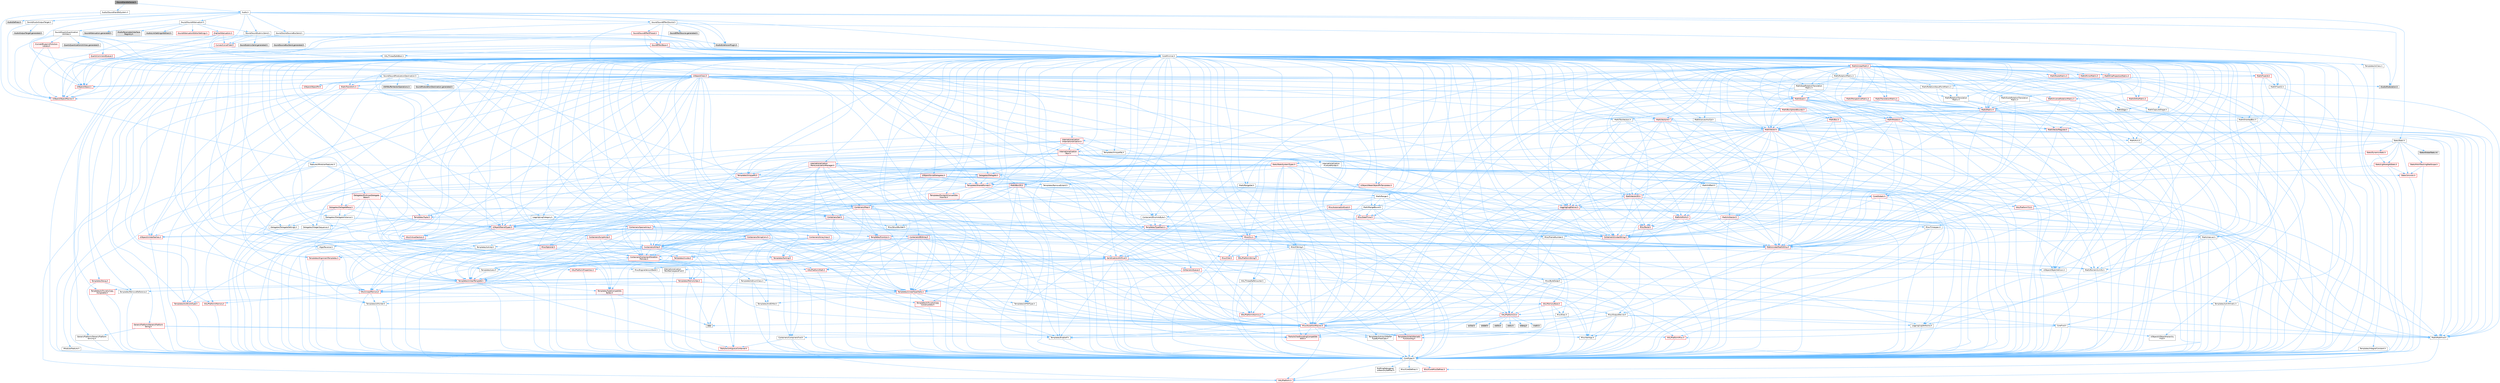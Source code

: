 digraph "ISoundHandleOwner.h"
{
 // INTERACTIVE_SVG=YES
 // LATEX_PDF_SIZE
  bgcolor="transparent";
  edge [fontname=Helvetica,fontsize=10,labelfontname=Helvetica,labelfontsize=10];
  node [fontname=Helvetica,fontsize=10,shape=box,height=0.2,width=0.4];
  Node1 [id="Node000001",label="ISoundHandleOwner.h",height=0.2,width=0.4,color="gray40", fillcolor="grey60", style="filled", fontcolor="black",tooltip=" "];
  Node1 -> Node2 [id="edge1_Node000001_Node000002",color="steelblue1",style="solid",tooltip=" "];
  Node2 [id="Node000002",label="Audio.h",height=0.2,width=0.4,color="grey40", fillcolor="white", style="filled",URL="$d8/daa/Audio_8h.html",tooltip=" "];
  Node2 -> Node3 [id="edge2_Node000002_Node000003",color="steelblue1",style="solid",tooltip=" "];
  Node3 [id="Node000003",label="CoreMinimal.h",height=0.2,width=0.4,color="grey40", fillcolor="white", style="filled",URL="$d7/d67/CoreMinimal_8h.html",tooltip=" "];
  Node3 -> Node4 [id="edge3_Node000003_Node000004",color="steelblue1",style="solid",tooltip=" "];
  Node4 [id="Node000004",label="CoreTypes.h",height=0.2,width=0.4,color="grey40", fillcolor="white", style="filled",URL="$dc/dec/CoreTypes_8h.html",tooltip=" "];
  Node4 -> Node5 [id="edge4_Node000004_Node000005",color="steelblue1",style="solid",tooltip=" "];
  Node5 [id="Node000005",label="HAL/Platform.h",height=0.2,width=0.4,color="red", fillcolor="#FFF0F0", style="filled",URL="$d9/dd0/Platform_8h.html",tooltip=" "];
  Node4 -> Node15 [id="edge5_Node000004_Node000015",color="steelblue1",style="solid",tooltip=" "];
  Node15 [id="Node000015",label="ProfilingDebugging\l/UMemoryDefines.h",height=0.2,width=0.4,color="grey40", fillcolor="white", style="filled",URL="$d2/da2/UMemoryDefines_8h.html",tooltip=" "];
  Node4 -> Node16 [id="edge6_Node000004_Node000016",color="steelblue1",style="solid",tooltip=" "];
  Node16 [id="Node000016",label="Misc/CoreMiscDefines.h",height=0.2,width=0.4,color="red", fillcolor="#FFF0F0", style="filled",URL="$da/d38/CoreMiscDefines_8h.html",tooltip=" "];
  Node16 -> Node5 [id="edge7_Node000016_Node000005",color="steelblue1",style="solid",tooltip=" "];
  Node4 -> Node17 [id="edge8_Node000004_Node000017",color="steelblue1",style="solid",tooltip=" "];
  Node17 [id="Node000017",label="Misc/CoreDefines.h",height=0.2,width=0.4,color="grey40", fillcolor="white", style="filled",URL="$d3/dd2/CoreDefines_8h.html",tooltip=" "];
  Node3 -> Node18 [id="edge9_Node000003_Node000018",color="steelblue1",style="solid",tooltip=" "];
  Node18 [id="Node000018",label="CoreFwd.h",height=0.2,width=0.4,color="grey40", fillcolor="white", style="filled",URL="$d1/d1e/CoreFwd_8h.html",tooltip=" "];
  Node18 -> Node4 [id="edge10_Node000018_Node000004",color="steelblue1",style="solid",tooltip=" "];
  Node18 -> Node19 [id="edge11_Node000018_Node000019",color="steelblue1",style="solid",tooltip=" "];
  Node19 [id="Node000019",label="Containers/ContainersFwd.h",height=0.2,width=0.4,color="grey40", fillcolor="white", style="filled",URL="$d4/d0a/ContainersFwd_8h.html",tooltip=" "];
  Node19 -> Node5 [id="edge12_Node000019_Node000005",color="steelblue1",style="solid",tooltip=" "];
  Node19 -> Node4 [id="edge13_Node000019_Node000004",color="steelblue1",style="solid",tooltip=" "];
  Node19 -> Node20 [id="edge14_Node000019_Node000020",color="steelblue1",style="solid",tooltip=" "];
  Node20 [id="Node000020",label="Traits/IsContiguousContainer.h",height=0.2,width=0.4,color="red", fillcolor="#FFF0F0", style="filled",URL="$d5/d3c/IsContiguousContainer_8h.html",tooltip=" "];
  Node20 -> Node4 [id="edge15_Node000020_Node000004",color="steelblue1",style="solid",tooltip=" "];
  Node18 -> Node23 [id="edge16_Node000018_Node000023",color="steelblue1",style="solid",tooltip=" "];
  Node23 [id="Node000023",label="Math/MathFwd.h",height=0.2,width=0.4,color="grey40", fillcolor="white", style="filled",URL="$d2/d10/MathFwd_8h.html",tooltip=" "];
  Node23 -> Node5 [id="edge17_Node000023_Node000005",color="steelblue1",style="solid",tooltip=" "];
  Node18 -> Node24 [id="edge18_Node000018_Node000024",color="steelblue1",style="solid",tooltip=" "];
  Node24 [id="Node000024",label="UObject/UObjectHierarchy\lFwd.h",height=0.2,width=0.4,color="grey40", fillcolor="white", style="filled",URL="$d3/d13/UObjectHierarchyFwd_8h.html",tooltip=" "];
  Node3 -> Node24 [id="edge19_Node000003_Node000024",color="steelblue1",style="solid",tooltip=" "];
  Node3 -> Node19 [id="edge20_Node000003_Node000019",color="steelblue1",style="solid",tooltip=" "];
  Node3 -> Node25 [id="edge21_Node000003_Node000025",color="steelblue1",style="solid",tooltip=" "];
  Node25 [id="Node000025",label="Misc/VarArgs.h",height=0.2,width=0.4,color="grey40", fillcolor="white", style="filled",URL="$d5/d6f/VarArgs_8h.html",tooltip=" "];
  Node25 -> Node4 [id="edge22_Node000025_Node000004",color="steelblue1",style="solid",tooltip=" "];
  Node3 -> Node26 [id="edge23_Node000003_Node000026",color="steelblue1",style="solid",tooltip=" "];
  Node26 [id="Node000026",label="Logging/LogVerbosity.h",height=0.2,width=0.4,color="grey40", fillcolor="white", style="filled",URL="$d2/d8f/LogVerbosity_8h.html",tooltip=" "];
  Node26 -> Node4 [id="edge24_Node000026_Node000004",color="steelblue1",style="solid",tooltip=" "];
  Node3 -> Node27 [id="edge25_Node000003_Node000027",color="steelblue1",style="solid",tooltip=" "];
  Node27 [id="Node000027",label="Misc/OutputDevice.h",height=0.2,width=0.4,color="grey40", fillcolor="white", style="filled",URL="$d7/d32/OutputDevice_8h.html",tooltip=" "];
  Node27 -> Node18 [id="edge26_Node000027_Node000018",color="steelblue1",style="solid",tooltip=" "];
  Node27 -> Node4 [id="edge27_Node000027_Node000004",color="steelblue1",style="solid",tooltip=" "];
  Node27 -> Node26 [id="edge28_Node000027_Node000026",color="steelblue1",style="solid",tooltip=" "];
  Node27 -> Node25 [id="edge29_Node000027_Node000025",color="steelblue1",style="solid",tooltip=" "];
  Node27 -> Node28 [id="edge30_Node000027_Node000028",color="steelblue1",style="solid",tooltip=" "];
  Node28 [id="Node000028",label="Templates/IsArrayOrRefOf\lTypeByPredicate.h",height=0.2,width=0.4,color="grey40", fillcolor="white", style="filled",URL="$d6/da1/IsArrayOrRefOfTypeByPredicate_8h.html",tooltip=" "];
  Node28 -> Node4 [id="edge31_Node000028_Node000004",color="steelblue1",style="solid",tooltip=" "];
  Node27 -> Node29 [id="edge32_Node000027_Node000029",color="steelblue1",style="solid",tooltip=" "];
  Node29 [id="Node000029",label="Templates/IsValidVariadic\lFunctionArg.h",height=0.2,width=0.4,color="red", fillcolor="#FFF0F0", style="filled",URL="$d0/dc8/IsValidVariadicFunctionArg_8h.html",tooltip=" "];
  Node29 -> Node4 [id="edge33_Node000029_Node000004",color="steelblue1",style="solid",tooltip=" "];
  Node27 -> Node31 [id="edge34_Node000027_Node000031",color="steelblue1",style="solid",tooltip=" "];
  Node31 [id="Node000031",label="Traits/IsCharEncodingCompatible\lWith.h",height=0.2,width=0.4,color="red", fillcolor="#FFF0F0", style="filled",URL="$df/dd1/IsCharEncodingCompatibleWith_8h.html",tooltip=" "];
  Node3 -> Node33 [id="edge35_Node000003_Node000033",color="steelblue1",style="solid",tooltip=" "];
  Node33 [id="Node000033",label="HAL/PlatformCrt.h",height=0.2,width=0.4,color="red", fillcolor="#FFF0F0", style="filled",URL="$d8/d75/PlatformCrt_8h.html",tooltip=" "];
  Node33 -> Node34 [id="edge36_Node000033_Node000034",color="steelblue1",style="solid",tooltip=" "];
  Node34 [id="Node000034",label="new",height=0.2,width=0.4,color="grey60", fillcolor="#E0E0E0", style="filled",tooltip=" "];
  Node33 -> Node35 [id="edge37_Node000033_Node000035",color="steelblue1",style="solid",tooltip=" "];
  Node35 [id="Node000035",label="wchar.h",height=0.2,width=0.4,color="grey60", fillcolor="#E0E0E0", style="filled",tooltip=" "];
  Node33 -> Node36 [id="edge38_Node000033_Node000036",color="steelblue1",style="solid",tooltip=" "];
  Node36 [id="Node000036",label="stddef.h",height=0.2,width=0.4,color="grey60", fillcolor="#E0E0E0", style="filled",tooltip=" "];
  Node33 -> Node37 [id="edge39_Node000033_Node000037",color="steelblue1",style="solid",tooltip=" "];
  Node37 [id="Node000037",label="stdlib.h",height=0.2,width=0.4,color="grey60", fillcolor="#E0E0E0", style="filled",tooltip=" "];
  Node33 -> Node38 [id="edge40_Node000033_Node000038",color="steelblue1",style="solid",tooltip=" "];
  Node38 [id="Node000038",label="stdio.h",height=0.2,width=0.4,color="grey60", fillcolor="#E0E0E0", style="filled",tooltip=" "];
  Node33 -> Node39 [id="edge41_Node000033_Node000039",color="steelblue1",style="solid",tooltip=" "];
  Node39 [id="Node000039",label="stdarg.h",height=0.2,width=0.4,color="grey60", fillcolor="#E0E0E0", style="filled",tooltip=" "];
  Node33 -> Node40 [id="edge42_Node000033_Node000040",color="steelblue1",style="solid",tooltip=" "];
  Node40 [id="Node000040",label="math.h",height=0.2,width=0.4,color="grey60", fillcolor="#E0E0E0", style="filled",tooltip=" "];
  Node3 -> Node43 [id="edge43_Node000003_Node000043",color="steelblue1",style="solid",tooltip=" "];
  Node43 [id="Node000043",label="HAL/PlatformMisc.h",height=0.2,width=0.4,color="red", fillcolor="#FFF0F0", style="filled",URL="$d0/df5/PlatformMisc_8h.html",tooltip=" "];
  Node43 -> Node4 [id="edge44_Node000043_Node000004",color="steelblue1",style="solid",tooltip=" "];
  Node3 -> Node62 [id="edge45_Node000003_Node000062",color="steelblue1",style="solid",tooltip=" "];
  Node62 [id="Node000062",label="Misc/AssertionMacros.h",height=0.2,width=0.4,color="red", fillcolor="#FFF0F0", style="filled",URL="$d0/dfa/AssertionMacros_8h.html",tooltip=" "];
  Node62 -> Node4 [id="edge46_Node000062_Node000004",color="steelblue1",style="solid",tooltip=" "];
  Node62 -> Node5 [id="edge47_Node000062_Node000005",color="steelblue1",style="solid",tooltip=" "];
  Node62 -> Node43 [id="edge48_Node000062_Node000043",color="steelblue1",style="solid",tooltip=" "];
  Node62 -> Node63 [id="edge49_Node000062_Node000063",color="steelblue1",style="solid",tooltip=" "];
  Node63 [id="Node000063",label="Templates/EnableIf.h",height=0.2,width=0.4,color="grey40", fillcolor="white", style="filled",URL="$d7/d60/EnableIf_8h.html",tooltip=" "];
  Node63 -> Node4 [id="edge50_Node000063_Node000004",color="steelblue1",style="solid",tooltip=" "];
  Node62 -> Node28 [id="edge51_Node000062_Node000028",color="steelblue1",style="solid",tooltip=" "];
  Node62 -> Node29 [id="edge52_Node000062_Node000029",color="steelblue1",style="solid",tooltip=" "];
  Node62 -> Node31 [id="edge53_Node000062_Node000031",color="steelblue1",style="solid",tooltip=" "];
  Node62 -> Node25 [id="edge54_Node000062_Node000025",color="steelblue1",style="solid",tooltip=" "];
  Node3 -> Node71 [id="edge55_Node000003_Node000071",color="steelblue1",style="solid",tooltip=" "];
  Node71 [id="Node000071",label="Templates/IsPointer.h",height=0.2,width=0.4,color="grey40", fillcolor="white", style="filled",URL="$d7/d05/IsPointer_8h.html",tooltip=" "];
  Node71 -> Node4 [id="edge56_Node000071_Node000004",color="steelblue1",style="solid",tooltip=" "];
  Node3 -> Node72 [id="edge57_Node000003_Node000072",color="steelblue1",style="solid",tooltip=" "];
  Node72 [id="Node000072",label="HAL/PlatformMemory.h",height=0.2,width=0.4,color="red", fillcolor="#FFF0F0", style="filled",URL="$de/d68/PlatformMemory_8h.html",tooltip=" "];
  Node72 -> Node4 [id="edge58_Node000072_Node000004",color="steelblue1",style="solid",tooltip=" "];
  Node3 -> Node55 [id="edge59_Node000003_Node000055",color="steelblue1",style="solid",tooltip=" "];
  Node55 [id="Node000055",label="HAL/PlatformAtomics.h",height=0.2,width=0.4,color="red", fillcolor="#FFF0F0", style="filled",URL="$d3/d36/PlatformAtomics_8h.html",tooltip=" "];
  Node55 -> Node4 [id="edge60_Node000055_Node000004",color="steelblue1",style="solid",tooltip=" "];
  Node3 -> Node77 [id="edge61_Node000003_Node000077",color="steelblue1",style="solid",tooltip=" "];
  Node77 [id="Node000077",label="Misc/Exec.h",height=0.2,width=0.4,color="grey40", fillcolor="white", style="filled",URL="$de/ddb/Exec_8h.html",tooltip=" "];
  Node77 -> Node4 [id="edge62_Node000077_Node000004",color="steelblue1",style="solid",tooltip=" "];
  Node77 -> Node62 [id="edge63_Node000077_Node000062",color="steelblue1",style="solid",tooltip=" "];
  Node3 -> Node78 [id="edge64_Node000003_Node000078",color="steelblue1",style="solid",tooltip=" "];
  Node78 [id="Node000078",label="HAL/MemoryBase.h",height=0.2,width=0.4,color="red", fillcolor="#FFF0F0", style="filled",URL="$d6/d9f/MemoryBase_8h.html",tooltip=" "];
  Node78 -> Node4 [id="edge65_Node000078_Node000004",color="steelblue1",style="solid",tooltip=" "];
  Node78 -> Node55 [id="edge66_Node000078_Node000055",color="steelblue1",style="solid",tooltip=" "];
  Node78 -> Node33 [id="edge67_Node000078_Node000033",color="steelblue1",style="solid",tooltip=" "];
  Node78 -> Node77 [id="edge68_Node000078_Node000077",color="steelblue1",style="solid",tooltip=" "];
  Node78 -> Node27 [id="edge69_Node000078_Node000027",color="steelblue1",style="solid",tooltip=" "];
  Node3 -> Node88 [id="edge70_Node000003_Node000088",color="steelblue1",style="solid",tooltip=" "];
  Node88 [id="Node000088",label="HAL/UnrealMemory.h",height=0.2,width=0.4,color="red", fillcolor="#FFF0F0", style="filled",URL="$d9/d96/UnrealMemory_8h.html",tooltip=" "];
  Node88 -> Node4 [id="edge71_Node000088_Node000004",color="steelblue1",style="solid",tooltip=" "];
  Node88 -> Node78 [id="edge72_Node000088_Node000078",color="steelblue1",style="solid",tooltip=" "];
  Node88 -> Node72 [id="edge73_Node000088_Node000072",color="steelblue1",style="solid",tooltip=" "];
  Node88 -> Node71 [id="edge74_Node000088_Node000071",color="steelblue1",style="solid",tooltip=" "];
  Node3 -> Node90 [id="edge75_Node000003_Node000090",color="steelblue1",style="solid",tooltip=" "];
  Node90 [id="Node000090",label="Templates/IsArithmetic.h",height=0.2,width=0.4,color="grey40", fillcolor="white", style="filled",URL="$d2/d5d/IsArithmetic_8h.html",tooltip=" "];
  Node90 -> Node4 [id="edge76_Node000090_Node000004",color="steelblue1",style="solid",tooltip=" "];
  Node3 -> Node84 [id="edge77_Node000003_Node000084",color="steelblue1",style="solid",tooltip=" "];
  Node84 [id="Node000084",label="Templates/AndOrNot.h",height=0.2,width=0.4,color="grey40", fillcolor="white", style="filled",URL="$db/d0a/AndOrNot_8h.html",tooltip=" "];
  Node84 -> Node4 [id="edge78_Node000084_Node000004",color="steelblue1",style="solid",tooltip=" "];
  Node3 -> Node91 [id="edge79_Node000003_Node000091",color="steelblue1",style="solid",tooltip=" "];
  Node91 [id="Node000091",label="Templates/IsPODType.h",height=0.2,width=0.4,color="grey40", fillcolor="white", style="filled",URL="$d7/db1/IsPODType_8h.html",tooltip=" "];
  Node91 -> Node4 [id="edge80_Node000091_Node000004",color="steelblue1",style="solid",tooltip=" "];
  Node3 -> Node92 [id="edge81_Node000003_Node000092",color="steelblue1",style="solid",tooltip=" "];
  Node92 [id="Node000092",label="Templates/IsUECoreType.h",height=0.2,width=0.4,color="red", fillcolor="#FFF0F0", style="filled",URL="$d1/db8/IsUECoreType_8h.html",tooltip=" "];
  Node92 -> Node4 [id="edge82_Node000092_Node000004",color="steelblue1",style="solid",tooltip=" "];
  Node3 -> Node85 [id="edge83_Node000003_Node000085",color="steelblue1",style="solid",tooltip=" "];
  Node85 [id="Node000085",label="Templates/IsTriviallyCopy\lConstructible.h",height=0.2,width=0.4,color="red", fillcolor="#FFF0F0", style="filled",URL="$d3/d78/IsTriviallyCopyConstructible_8h.html",tooltip=" "];
  Node85 -> Node4 [id="edge84_Node000085_Node000004",color="steelblue1",style="solid",tooltip=" "];
  Node3 -> Node93 [id="edge85_Node000003_Node000093",color="steelblue1",style="solid",tooltip=" "];
  Node93 [id="Node000093",label="Templates/UnrealTypeTraits.h",height=0.2,width=0.4,color="red", fillcolor="#FFF0F0", style="filled",URL="$d2/d2d/UnrealTypeTraits_8h.html",tooltip=" "];
  Node93 -> Node4 [id="edge86_Node000093_Node000004",color="steelblue1",style="solid",tooltip=" "];
  Node93 -> Node71 [id="edge87_Node000093_Node000071",color="steelblue1",style="solid",tooltip=" "];
  Node93 -> Node62 [id="edge88_Node000093_Node000062",color="steelblue1",style="solid",tooltip=" "];
  Node93 -> Node84 [id="edge89_Node000093_Node000084",color="steelblue1",style="solid",tooltip=" "];
  Node93 -> Node63 [id="edge90_Node000093_Node000063",color="steelblue1",style="solid",tooltip=" "];
  Node93 -> Node90 [id="edge91_Node000093_Node000090",color="steelblue1",style="solid",tooltip=" "];
  Node93 -> Node91 [id="edge92_Node000093_Node000091",color="steelblue1",style="solid",tooltip=" "];
  Node93 -> Node92 [id="edge93_Node000093_Node000092",color="steelblue1",style="solid",tooltip=" "];
  Node93 -> Node85 [id="edge94_Node000093_Node000085",color="steelblue1",style="solid",tooltip=" "];
  Node3 -> Node63 [id="edge95_Node000003_Node000063",color="steelblue1",style="solid",tooltip=" "];
  Node3 -> Node95 [id="edge96_Node000003_Node000095",color="steelblue1",style="solid",tooltip=" "];
  Node95 [id="Node000095",label="Templates/RemoveReference.h",height=0.2,width=0.4,color="grey40", fillcolor="white", style="filled",URL="$da/dbe/RemoveReference_8h.html",tooltip=" "];
  Node95 -> Node4 [id="edge97_Node000095_Node000004",color="steelblue1",style="solid",tooltip=" "];
  Node3 -> Node96 [id="edge98_Node000003_Node000096",color="steelblue1",style="solid",tooltip=" "];
  Node96 [id="Node000096",label="Templates/IntegralConstant.h",height=0.2,width=0.4,color="grey40", fillcolor="white", style="filled",URL="$db/d1b/IntegralConstant_8h.html",tooltip=" "];
  Node96 -> Node4 [id="edge99_Node000096_Node000004",color="steelblue1",style="solid",tooltip=" "];
  Node3 -> Node97 [id="edge100_Node000003_Node000097",color="steelblue1",style="solid",tooltip=" "];
  Node97 [id="Node000097",label="Templates/IsClass.h",height=0.2,width=0.4,color="grey40", fillcolor="white", style="filled",URL="$db/dcb/IsClass_8h.html",tooltip=" "];
  Node97 -> Node4 [id="edge101_Node000097_Node000004",color="steelblue1",style="solid",tooltip=" "];
  Node3 -> Node98 [id="edge102_Node000003_Node000098",color="steelblue1",style="solid",tooltip=" "];
  Node98 [id="Node000098",label="Templates/TypeCompatible\lBytes.h",height=0.2,width=0.4,color="red", fillcolor="#FFF0F0", style="filled",URL="$df/d0a/TypeCompatibleBytes_8h.html",tooltip=" "];
  Node98 -> Node4 [id="edge103_Node000098_Node000004",color="steelblue1",style="solid",tooltip=" "];
  Node98 -> Node34 [id="edge104_Node000098_Node000034",color="steelblue1",style="solid",tooltip=" "];
  Node3 -> Node20 [id="edge105_Node000003_Node000020",color="steelblue1",style="solid",tooltip=" "];
  Node3 -> Node99 [id="edge106_Node000003_Node000099",color="steelblue1",style="solid",tooltip=" "];
  Node99 [id="Node000099",label="Templates/UnrealTemplate.h",height=0.2,width=0.4,color="red", fillcolor="#FFF0F0", style="filled",URL="$d4/d24/UnrealTemplate_8h.html",tooltip=" "];
  Node99 -> Node4 [id="edge107_Node000099_Node000004",color="steelblue1",style="solid",tooltip=" "];
  Node99 -> Node71 [id="edge108_Node000099_Node000071",color="steelblue1",style="solid",tooltip=" "];
  Node99 -> Node88 [id="edge109_Node000099_Node000088",color="steelblue1",style="solid",tooltip=" "];
  Node99 -> Node93 [id="edge110_Node000099_Node000093",color="steelblue1",style="solid",tooltip=" "];
  Node99 -> Node95 [id="edge111_Node000099_Node000095",color="steelblue1",style="solid",tooltip=" "];
  Node99 -> Node98 [id="edge112_Node000099_Node000098",color="steelblue1",style="solid",tooltip=" "];
  Node99 -> Node20 [id="edge113_Node000099_Node000020",color="steelblue1",style="solid",tooltip=" "];
  Node3 -> Node48 [id="edge114_Node000003_Node000048",color="steelblue1",style="solid",tooltip=" "];
  Node48 [id="Node000048",label="Math/NumericLimits.h",height=0.2,width=0.4,color="grey40", fillcolor="white", style="filled",URL="$df/d1b/NumericLimits_8h.html",tooltip=" "];
  Node48 -> Node4 [id="edge115_Node000048_Node000004",color="steelblue1",style="solid",tooltip=" "];
  Node3 -> Node103 [id="edge116_Node000003_Node000103",color="steelblue1",style="solid",tooltip=" "];
  Node103 [id="Node000103",label="HAL/PlatformMath.h",height=0.2,width=0.4,color="red", fillcolor="#FFF0F0", style="filled",URL="$dc/d53/PlatformMath_8h.html",tooltip=" "];
  Node103 -> Node4 [id="edge117_Node000103_Node000004",color="steelblue1",style="solid",tooltip=" "];
  Node3 -> Node86 [id="edge118_Node000003_Node000086",color="steelblue1",style="solid",tooltip=" "];
  Node86 [id="Node000086",label="Templates/IsTriviallyCopy\lAssignable.h",height=0.2,width=0.4,color="red", fillcolor="#FFF0F0", style="filled",URL="$d2/df2/IsTriviallyCopyAssignable_8h.html",tooltip=" "];
  Node86 -> Node4 [id="edge119_Node000086_Node000004",color="steelblue1",style="solid",tooltip=" "];
  Node3 -> Node111 [id="edge120_Node000003_Node000111",color="steelblue1",style="solid",tooltip=" "];
  Node111 [id="Node000111",label="Templates/MemoryOps.h",height=0.2,width=0.4,color="red", fillcolor="#FFF0F0", style="filled",URL="$db/dea/MemoryOps_8h.html",tooltip=" "];
  Node111 -> Node4 [id="edge121_Node000111_Node000004",color="steelblue1",style="solid",tooltip=" "];
  Node111 -> Node88 [id="edge122_Node000111_Node000088",color="steelblue1",style="solid",tooltip=" "];
  Node111 -> Node86 [id="edge123_Node000111_Node000086",color="steelblue1",style="solid",tooltip=" "];
  Node111 -> Node85 [id="edge124_Node000111_Node000085",color="steelblue1",style="solid",tooltip=" "];
  Node111 -> Node93 [id="edge125_Node000111_Node000093",color="steelblue1",style="solid",tooltip=" "];
  Node111 -> Node34 [id="edge126_Node000111_Node000034",color="steelblue1",style="solid",tooltip=" "];
  Node3 -> Node112 [id="edge127_Node000003_Node000112",color="steelblue1",style="solid",tooltip=" "];
  Node112 [id="Node000112",label="Containers/ContainerAllocation\lPolicies.h",height=0.2,width=0.4,color="red", fillcolor="#FFF0F0", style="filled",URL="$d7/dff/ContainerAllocationPolicies_8h.html",tooltip=" "];
  Node112 -> Node4 [id="edge128_Node000112_Node000004",color="steelblue1",style="solid",tooltip=" "];
  Node112 -> Node112 [id="edge129_Node000112_Node000112",color="steelblue1",style="solid",tooltip=" "];
  Node112 -> Node103 [id="edge130_Node000112_Node000103",color="steelblue1",style="solid",tooltip=" "];
  Node112 -> Node88 [id="edge131_Node000112_Node000088",color="steelblue1",style="solid",tooltip=" "];
  Node112 -> Node48 [id="edge132_Node000112_Node000048",color="steelblue1",style="solid",tooltip=" "];
  Node112 -> Node62 [id="edge133_Node000112_Node000062",color="steelblue1",style="solid",tooltip=" "];
  Node112 -> Node111 [id="edge134_Node000112_Node000111",color="steelblue1",style="solid",tooltip=" "];
  Node112 -> Node98 [id="edge135_Node000112_Node000098",color="steelblue1",style="solid",tooltip=" "];
  Node3 -> Node115 [id="edge136_Node000003_Node000115",color="steelblue1",style="solid",tooltip=" "];
  Node115 [id="Node000115",label="Templates/IsEnumClass.h",height=0.2,width=0.4,color="grey40", fillcolor="white", style="filled",URL="$d7/d15/IsEnumClass_8h.html",tooltip=" "];
  Node115 -> Node4 [id="edge137_Node000115_Node000004",color="steelblue1",style="solid",tooltip=" "];
  Node115 -> Node84 [id="edge138_Node000115_Node000084",color="steelblue1",style="solid",tooltip=" "];
  Node3 -> Node116 [id="edge139_Node000003_Node000116",color="steelblue1",style="solid",tooltip=" "];
  Node116 [id="Node000116",label="HAL/PlatformProperties.h",height=0.2,width=0.4,color="red", fillcolor="#FFF0F0", style="filled",URL="$d9/db0/PlatformProperties_8h.html",tooltip=" "];
  Node116 -> Node4 [id="edge140_Node000116_Node000004",color="steelblue1",style="solid",tooltip=" "];
  Node3 -> Node119 [id="edge141_Node000003_Node000119",color="steelblue1",style="solid",tooltip=" "];
  Node119 [id="Node000119",label="Misc/EngineVersionBase.h",height=0.2,width=0.4,color="grey40", fillcolor="white", style="filled",URL="$d5/d2b/EngineVersionBase_8h.html",tooltip=" "];
  Node119 -> Node4 [id="edge142_Node000119_Node000004",color="steelblue1",style="solid",tooltip=" "];
  Node3 -> Node120 [id="edge143_Node000003_Node000120",color="steelblue1",style="solid",tooltip=" "];
  Node120 [id="Node000120",label="Internationalization\l/TextNamespaceFwd.h",height=0.2,width=0.4,color="grey40", fillcolor="white", style="filled",URL="$d8/d97/TextNamespaceFwd_8h.html",tooltip=" "];
  Node120 -> Node4 [id="edge144_Node000120_Node000004",color="steelblue1",style="solid",tooltip=" "];
  Node3 -> Node121 [id="edge145_Node000003_Node000121",color="steelblue1",style="solid",tooltip=" "];
  Node121 [id="Node000121",label="Serialization/Archive.h",height=0.2,width=0.4,color="red", fillcolor="#FFF0F0", style="filled",URL="$d7/d3b/Archive_8h.html",tooltip=" "];
  Node121 -> Node18 [id="edge146_Node000121_Node000018",color="steelblue1",style="solid",tooltip=" "];
  Node121 -> Node4 [id="edge147_Node000121_Node000004",color="steelblue1",style="solid",tooltip=" "];
  Node121 -> Node116 [id="edge148_Node000121_Node000116",color="steelblue1",style="solid",tooltip=" "];
  Node121 -> Node120 [id="edge149_Node000121_Node000120",color="steelblue1",style="solid",tooltip=" "];
  Node121 -> Node23 [id="edge150_Node000121_Node000023",color="steelblue1",style="solid",tooltip=" "];
  Node121 -> Node62 [id="edge151_Node000121_Node000062",color="steelblue1",style="solid",tooltip=" "];
  Node121 -> Node119 [id="edge152_Node000121_Node000119",color="steelblue1",style="solid",tooltip=" "];
  Node121 -> Node25 [id="edge153_Node000121_Node000025",color="steelblue1",style="solid",tooltip=" "];
  Node121 -> Node63 [id="edge154_Node000121_Node000063",color="steelblue1",style="solid",tooltip=" "];
  Node121 -> Node28 [id="edge155_Node000121_Node000028",color="steelblue1",style="solid",tooltip=" "];
  Node121 -> Node115 [id="edge156_Node000121_Node000115",color="steelblue1",style="solid",tooltip=" "];
  Node121 -> Node29 [id="edge157_Node000121_Node000029",color="steelblue1",style="solid",tooltip=" "];
  Node121 -> Node99 [id="edge158_Node000121_Node000099",color="steelblue1",style="solid",tooltip=" "];
  Node121 -> Node31 [id="edge159_Node000121_Node000031",color="steelblue1",style="solid",tooltip=" "];
  Node121 -> Node124 [id="edge160_Node000121_Node000124",color="steelblue1",style="solid",tooltip=" "];
  Node124 [id="Node000124",label="UObject/ObjectVersion.h",height=0.2,width=0.4,color="grey40", fillcolor="white", style="filled",URL="$da/d63/ObjectVersion_8h.html",tooltip=" "];
  Node124 -> Node4 [id="edge161_Node000124_Node000004",color="steelblue1",style="solid",tooltip=" "];
  Node3 -> Node125 [id="edge162_Node000003_Node000125",color="steelblue1",style="solid",tooltip=" "];
  Node125 [id="Node000125",label="Templates/Less.h",height=0.2,width=0.4,color="grey40", fillcolor="white", style="filled",URL="$de/dc8/Less_8h.html",tooltip=" "];
  Node125 -> Node4 [id="edge163_Node000125_Node000004",color="steelblue1",style="solid",tooltip=" "];
  Node125 -> Node99 [id="edge164_Node000125_Node000099",color="steelblue1",style="solid",tooltip=" "];
  Node3 -> Node126 [id="edge165_Node000003_Node000126",color="steelblue1",style="solid",tooltip=" "];
  Node126 [id="Node000126",label="Templates/Sorting.h",height=0.2,width=0.4,color="red", fillcolor="#FFF0F0", style="filled",URL="$d3/d9e/Sorting_8h.html",tooltip=" "];
  Node126 -> Node4 [id="edge166_Node000126_Node000004",color="steelblue1",style="solid",tooltip=" "];
  Node126 -> Node103 [id="edge167_Node000126_Node000103",color="steelblue1",style="solid",tooltip=" "];
  Node126 -> Node125 [id="edge168_Node000126_Node000125",color="steelblue1",style="solid",tooltip=" "];
  Node3 -> Node137 [id="edge169_Node000003_Node000137",color="steelblue1",style="solid",tooltip=" "];
  Node137 [id="Node000137",label="Misc/Char.h",height=0.2,width=0.4,color="red", fillcolor="#FFF0F0", style="filled",URL="$d0/d58/Char_8h.html",tooltip=" "];
  Node137 -> Node4 [id="edge170_Node000137_Node000004",color="steelblue1",style="solid",tooltip=" "];
  Node3 -> Node140 [id="edge171_Node000003_Node000140",color="steelblue1",style="solid",tooltip=" "];
  Node140 [id="Node000140",label="GenericPlatform/GenericPlatform\lStricmp.h",height=0.2,width=0.4,color="grey40", fillcolor="white", style="filled",URL="$d2/d86/GenericPlatformStricmp_8h.html",tooltip=" "];
  Node140 -> Node4 [id="edge172_Node000140_Node000004",color="steelblue1",style="solid",tooltip=" "];
  Node3 -> Node141 [id="edge173_Node000003_Node000141",color="steelblue1",style="solid",tooltip=" "];
  Node141 [id="Node000141",label="GenericPlatform/GenericPlatform\lString.h",height=0.2,width=0.4,color="red", fillcolor="#FFF0F0", style="filled",URL="$dd/d20/GenericPlatformString_8h.html",tooltip=" "];
  Node141 -> Node4 [id="edge174_Node000141_Node000004",color="steelblue1",style="solid",tooltip=" "];
  Node141 -> Node140 [id="edge175_Node000141_Node000140",color="steelblue1",style="solid",tooltip=" "];
  Node141 -> Node63 [id="edge176_Node000141_Node000063",color="steelblue1",style="solid",tooltip=" "];
  Node141 -> Node31 [id="edge177_Node000141_Node000031",color="steelblue1",style="solid",tooltip=" "];
  Node3 -> Node74 [id="edge178_Node000003_Node000074",color="steelblue1",style="solid",tooltip=" "];
  Node74 [id="Node000074",label="HAL/PlatformString.h",height=0.2,width=0.4,color="red", fillcolor="#FFF0F0", style="filled",URL="$db/db5/PlatformString_8h.html",tooltip=" "];
  Node74 -> Node4 [id="edge179_Node000074_Node000004",color="steelblue1",style="solid",tooltip=" "];
  Node3 -> Node144 [id="edge180_Node000003_Node000144",color="steelblue1",style="solid",tooltip=" "];
  Node144 [id="Node000144",label="Misc/CString.h",height=0.2,width=0.4,color="grey40", fillcolor="white", style="filled",URL="$d2/d49/CString_8h.html",tooltip=" "];
  Node144 -> Node4 [id="edge181_Node000144_Node000004",color="steelblue1",style="solid",tooltip=" "];
  Node144 -> Node33 [id="edge182_Node000144_Node000033",color="steelblue1",style="solid",tooltip=" "];
  Node144 -> Node74 [id="edge183_Node000144_Node000074",color="steelblue1",style="solid",tooltip=" "];
  Node144 -> Node62 [id="edge184_Node000144_Node000062",color="steelblue1",style="solid",tooltip=" "];
  Node144 -> Node137 [id="edge185_Node000144_Node000137",color="steelblue1",style="solid",tooltip=" "];
  Node144 -> Node25 [id="edge186_Node000144_Node000025",color="steelblue1",style="solid",tooltip=" "];
  Node144 -> Node28 [id="edge187_Node000144_Node000028",color="steelblue1",style="solid",tooltip=" "];
  Node144 -> Node29 [id="edge188_Node000144_Node000029",color="steelblue1",style="solid",tooltip=" "];
  Node144 -> Node31 [id="edge189_Node000144_Node000031",color="steelblue1",style="solid",tooltip=" "];
  Node3 -> Node145 [id="edge190_Node000003_Node000145",color="steelblue1",style="solid",tooltip=" "];
  Node145 [id="Node000145",label="Misc/Crc.h",height=0.2,width=0.4,color="red", fillcolor="#FFF0F0", style="filled",URL="$d4/dd2/Crc_8h.html",tooltip=" "];
  Node145 -> Node4 [id="edge191_Node000145_Node000004",color="steelblue1",style="solid",tooltip=" "];
  Node145 -> Node74 [id="edge192_Node000145_Node000074",color="steelblue1",style="solid",tooltip=" "];
  Node145 -> Node62 [id="edge193_Node000145_Node000062",color="steelblue1",style="solid",tooltip=" "];
  Node145 -> Node144 [id="edge194_Node000145_Node000144",color="steelblue1",style="solid",tooltip=" "];
  Node145 -> Node137 [id="edge195_Node000145_Node000137",color="steelblue1",style="solid",tooltip=" "];
  Node145 -> Node93 [id="edge196_Node000145_Node000093",color="steelblue1",style="solid",tooltip=" "];
  Node3 -> Node136 [id="edge197_Node000003_Node000136",color="steelblue1",style="solid",tooltip=" "];
  Node136 [id="Node000136",label="Math/UnrealMathUtility.h",height=0.2,width=0.4,color="red", fillcolor="#FFF0F0", style="filled",URL="$db/db8/UnrealMathUtility_8h.html",tooltip=" "];
  Node136 -> Node4 [id="edge198_Node000136_Node000004",color="steelblue1",style="solid",tooltip=" "];
  Node136 -> Node62 [id="edge199_Node000136_Node000062",color="steelblue1",style="solid",tooltip=" "];
  Node136 -> Node103 [id="edge200_Node000136_Node000103",color="steelblue1",style="solid",tooltip=" "];
  Node136 -> Node23 [id="edge201_Node000136_Node000023",color="steelblue1",style="solid",tooltip=" "];
  Node3 -> Node146 [id="edge202_Node000003_Node000146",color="steelblue1",style="solid",tooltip=" "];
  Node146 [id="Node000146",label="Containers/UnrealString.h",height=0.2,width=0.4,color="red", fillcolor="#FFF0F0", style="filled",URL="$d5/dba/UnrealString_8h.html",tooltip=" "];
  Node3 -> Node150 [id="edge203_Node000003_Node000150",color="steelblue1",style="solid",tooltip=" "];
  Node150 [id="Node000150",label="Containers/Array.h",height=0.2,width=0.4,color="red", fillcolor="#FFF0F0", style="filled",URL="$df/dd0/Array_8h.html",tooltip=" "];
  Node150 -> Node4 [id="edge204_Node000150_Node000004",color="steelblue1",style="solid",tooltip=" "];
  Node150 -> Node62 [id="edge205_Node000150_Node000062",color="steelblue1",style="solid",tooltip=" "];
  Node150 -> Node88 [id="edge206_Node000150_Node000088",color="steelblue1",style="solid",tooltip=" "];
  Node150 -> Node93 [id="edge207_Node000150_Node000093",color="steelblue1",style="solid",tooltip=" "];
  Node150 -> Node99 [id="edge208_Node000150_Node000099",color="steelblue1",style="solid",tooltip=" "];
  Node150 -> Node112 [id="edge209_Node000150_Node000112",color="steelblue1",style="solid",tooltip=" "];
  Node150 -> Node121 [id="edge210_Node000150_Node000121",color="steelblue1",style="solid",tooltip=" "];
  Node150 -> Node129 [id="edge211_Node000150_Node000129",color="steelblue1",style="solid",tooltip=" "];
  Node129 [id="Node000129",label="Templates/Invoke.h",height=0.2,width=0.4,color="red", fillcolor="#FFF0F0", style="filled",URL="$d7/deb/Invoke_8h.html",tooltip=" "];
  Node129 -> Node4 [id="edge212_Node000129_Node000004",color="steelblue1",style="solid",tooltip=" "];
  Node129 -> Node99 [id="edge213_Node000129_Node000099",color="steelblue1",style="solid",tooltip=" "];
  Node150 -> Node125 [id="edge214_Node000150_Node000125",color="steelblue1",style="solid",tooltip=" "];
  Node150 -> Node126 [id="edge215_Node000150_Node000126",color="steelblue1",style="solid",tooltip=" "];
  Node150 -> Node173 [id="edge216_Node000150_Node000173",color="steelblue1",style="solid",tooltip=" "];
  Node173 [id="Node000173",label="Templates/AlignmentTemplates.h",height=0.2,width=0.4,color="red", fillcolor="#FFF0F0", style="filled",URL="$dd/d32/AlignmentTemplates_8h.html",tooltip=" "];
  Node173 -> Node4 [id="edge217_Node000173_Node000004",color="steelblue1",style="solid",tooltip=" "];
  Node173 -> Node71 [id="edge218_Node000173_Node000071",color="steelblue1",style="solid",tooltip=" "];
  Node3 -> Node174 [id="edge219_Node000003_Node000174",color="steelblue1",style="solid",tooltip=" "];
  Node174 [id="Node000174",label="Misc/FrameNumber.h",height=0.2,width=0.4,color="grey40", fillcolor="white", style="filled",URL="$dd/dbd/FrameNumber_8h.html",tooltip=" "];
  Node174 -> Node4 [id="edge220_Node000174_Node000004",color="steelblue1",style="solid",tooltip=" "];
  Node174 -> Node48 [id="edge221_Node000174_Node000048",color="steelblue1",style="solid",tooltip=" "];
  Node174 -> Node136 [id="edge222_Node000174_Node000136",color="steelblue1",style="solid",tooltip=" "];
  Node174 -> Node63 [id="edge223_Node000174_Node000063",color="steelblue1",style="solid",tooltip=" "];
  Node174 -> Node93 [id="edge224_Node000174_Node000093",color="steelblue1",style="solid",tooltip=" "];
  Node3 -> Node175 [id="edge225_Node000003_Node000175",color="steelblue1",style="solid",tooltip=" "];
  Node175 [id="Node000175",label="Misc/Timespan.h",height=0.2,width=0.4,color="grey40", fillcolor="white", style="filled",URL="$da/dd9/Timespan_8h.html",tooltip=" "];
  Node175 -> Node4 [id="edge226_Node000175_Node000004",color="steelblue1",style="solid",tooltip=" "];
  Node175 -> Node176 [id="edge227_Node000175_Node000176",color="steelblue1",style="solid",tooltip=" "];
  Node176 [id="Node000176",label="Math/Interval.h",height=0.2,width=0.4,color="grey40", fillcolor="white", style="filled",URL="$d1/d55/Interval_8h.html",tooltip=" "];
  Node176 -> Node4 [id="edge228_Node000176_Node000004",color="steelblue1",style="solid",tooltip=" "];
  Node176 -> Node90 [id="edge229_Node000176_Node000090",color="steelblue1",style="solid",tooltip=" "];
  Node176 -> Node93 [id="edge230_Node000176_Node000093",color="steelblue1",style="solid",tooltip=" "];
  Node176 -> Node48 [id="edge231_Node000176_Node000048",color="steelblue1",style="solid",tooltip=" "];
  Node176 -> Node136 [id="edge232_Node000176_Node000136",color="steelblue1",style="solid",tooltip=" "];
  Node175 -> Node136 [id="edge233_Node000175_Node000136",color="steelblue1",style="solid",tooltip=" "];
  Node175 -> Node62 [id="edge234_Node000175_Node000062",color="steelblue1",style="solid",tooltip=" "];
  Node3 -> Node177 [id="edge235_Node000003_Node000177",color="steelblue1",style="solid",tooltip=" "];
  Node177 [id="Node000177",label="Containers/StringConv.h",height=0.2,width=0.4,color="red", fillcolor="#FFF0F0", style="filled",URL="$d3/ddf/StringConv_8h.html",tooltip=" "];
  Node177 -> Node4 [id="edge236_Node000177_Node000004",color="steelblue1",style="solid",tooltip=" "];
  Node177 -> Node62 [id="edge237_Node000177_Node000062",color="steelblue1",style="solid",tooltip=" "];
  Node177 -> Node112 [id="edge238_Node000177_Node000112",color="steelblue1",style="solid",tooltip=" "];
  Node177 -> Node150 [id="edge239_Node000177_Node000150",color="steelblue1",style="solid",tooltip=" "];
  Node177 -> Node144 [id="edge240_Node000177_Node000144",color="steelblue1",style="solid",tooltip=" "];
  Node177 -> Node178 [id="edge241_Node000177_Node000178",color="steelblue1",style="solid",tooltip=" "];
  Node178 [id="Node000178",label="Templates/IsArray.h",height=0.2,width=0.4,color="grey40", fillcolor="white", style="filled",URL="$d8/d8d/IsArray_8h.html",tooltip=" "];
  Node178 -> Node4 [id="edge242_Node000178_Node000004",color="steelblue1",style="solid",tooltip=" "];
  Node177 -> Node99 [id="edge243_Node000177_Node000099",color="steelblue1",style="solid",tooltip=" "];
  Node177 -> Node93 [id="edge244_Node000177_Node000093",color="steelblue1",style="solid",tooltip=" "];
  Node177 -> Node31 [id="edge245_Node000177_Node000031",color="steelblue1",style="solid",tooltip=" "];
  Node177 -> Node20 [id="edge246_Node000177_Node000020",color="steelblue1",style="solid",tooltip=" "];
  Node3 -> Node179 [id="edge247_Node000003_Node000179",color="steelblue1",style="solid",tooltip=" "];
  Node179 [id="Node000179",label="UObject/UnrealNames.h",height=0.2,width=0.4,color="red", fillcolor="#FFF0F0", style="filled",URL="$d8/db1/UnrealNames_8h.html",tooltip=" "];
  Node179 -> Node4 [id="edge248_Node000179_Node000004",color="steelblue1",style="solid",tooltip=" "];
  Node3 -> Node181 [id="edge249_Node000003_Node000181",color="steelblue1",style="solid",tooltip=" "];
  Node181 [id="Node000181",label="UObject/NameTypes.h",height=0.2,width=0.4,color="red", fillcolor="#FFF0F0", style="filled",URL="$d6/d35/NameTypes_8h.html",tooltip=" "];
  Node181 -> Node4 [id="edge250_Node000181_Node000004",color="steelblue1",style="solid",tooltip=" "];
  Node181 -> Node62 [id="edge251_Node000181_Node000062",color="steelblue1",style="solid",tooltip=" "];
  Node181 -> Node88 [id="edge252_Node000181_Node000088",color="steelblue1",style="solid",tooltip=" "];
  Node181 -> Node93 [id="edge253_Node000181_Node000093",color="steelblue1",style="solid",tooltip=" "];
  Node181 -> Node99 [id="edge254_Node000181_Node000099",color="steelblue1",style="solid",tooltip=" "];
  Node181 -> Node146 [id="edge255_Node000181_Node000146",color="steelblue1",style="solid",tooltip=" "];
  Node181 -> Node182 [id="edge256_Node000181_Node000182",color="steelblue1",style="solid",tooltip=" "];
  Node182 [id="Node000182",label="HAL/CriticalSection.h",height=0.2,width=0.4,color="red", fillcolor="#FFF0F0", style="filled",URL="$d6/d90/CriticalSection_8h.html",tooltip=" "];
  Node181 -> Node177 [id="edge257_Node000181_Node000177",color="steelblue1",style="solid",tooltip=" "];
  Node181 -> Node179 [id="edge258_Node000181_Node000179",color="steelblue1",style="solid",tooltip=" "];
  Node3 -> Node189 [id="edge259_Node000003_Node000189",color="steelblue1",style="solid",tooltip=" "];
  Node189 [id="Node000189",label="Misc/Parse.h",height=0.2,width=0.4,color="red", fillcolor="#FFF0F0", style="filled",URL="$dc/d71/Parse_8h.html",tooltip=" "];
  Node189 -> Node146 [id="edge260_Node000189_Node000146",color="steelblue1",style="solid",tooltip=" "];
  Node189 -> Node4 [id="edge261_Node000189_Node000004",color="steelblue1",style="solid",tooltip=" "];
  Node189 -> Node33 [id="edge262_Node000189_Node000033",color="steelblue1",style="solid",tooltip=" "];
  Node189 -> Node190 [id="edge263_Node000189_Node000190",color="steelblue1",style="solid",tooltip=" "];
  Node190 [id="Node000190",label="Templates/Function.h",height=0.2,width=0.4,color="red", fillcolor="#FFF0F0", style="filled",URL="$df/df5/Function_8h.html",tooltip=" "];
  Node190 -> Node4 [id="edge264_Node000190_Node000004",color="steelblue1",style="solid",tooltip=" "];
  Node190 -> Node62 [id="edge265_Node000190_Node000062",color="steelblue1",style="solid",tooltip=" "];
  Node190 -> Node88 [id="edge266_Node000190_Node000088",color="steelblue1",style="solid",tooltip=" "];
  Node190 -> Node93 [id="edge267_Node000190_Node000093",color="steelblue1",style="solid",tooltip=" "];
  Node190 -> Node129 [id="edge268_Node000190_Node000129",color="steelblue1",style="solid",tooltip=" "];
  Node190 -> Node99 [id="edge269_Node000190_Node000099",color="steelblue1",style="solid",tooltip=" "];
  Node190 -> Node136 [id="edge270_Node000190_Node000136",color="steelblue1",style="solid",tooltip=" "];
  Node190 -> Node34 [id="edge271_Node000190_Node000034",color="steelblue1",style="solid",tooltip=" "];
  Node3 -> Node173 [id="edge272_Node000003_Node000173",color="steelblue1",style="solid",tooltip=" "];
  Node3 -> Node192 [id="edge273_Node000003_Node000192",color="steelblue1",style="solid",tooltip=" "];
  Node192 [id="Node000192",label="Misc/StructBuilder.h",height=0.2,width=0.4,color="grey40", fillcolor="white", style="filled",URL="$d9/db3/StructBuilder_8h.html",tooltip=" "];
  Node192 -> Node4 [id="edge274_Node000192_Node000004",color="steelblue1",style="solid",tooltip=" "];
  Node192 -> Node136 [id="edge275_Node000192_Node000136",color="steelblue1",style="solid",tooltip=" "];
  Node192 -> Node173 [id="edge276_Node000192_Node000173",color="steelblue1",style="solid",tooltip=" "];
  Node3 -> Node105 [id="edge277_Node000003_Node000105",color="steelblue1",style="solid",tooltip=" "];
  Node105 [id="Node000105",label="Templates/Decay.h",height=0.2,width=0.4,color="red", fillcolor="#FFF0F0", style="filled",URL="$dd/d0f/Decay_8h.html",tooltip=" "];
  Node105 -> Node4 [id="edge278_Node000105_Node000004",color="steelblue1",style="solid",tooltip=" "];
  Node105 -> Node95 [id="edge279_Node000105_Node000095",color="steelblue1",style="solid",tooltip=" "];
  Node3 -> Node193 [id="edge280_Node000003_Node000193",color="steelblue1",style="solid",tooltip=" "];
  Node193 [id="Node000193",label="Templates/PointerIsConvertible\lFromTo.h",height=0.2,width=0.4,color="red", fillcolor="#FFF0F0", style="filled",URL="$d6/d65/PointerIsConvertibleFromTo_8h.html",tooltip=" "];
  Node193 -> Node4 [id="edge281_Node000193_Node000004",color="steelblue1",style="solid",tooltip=" "];
  Node3 -> Node129 [id="edge282_Node000003_Node000129",color="steelblue1",style="solid",tooltip=" "];
  Node3 -> Node190 [id="edge283_Node000003_Node000190",color="steelblue1",style="solid",tooltip=" "];
  Node3 -> Node162 [id="edge284_Node000003_Node000162",color="steelblue1",style="solid",tooltip=" "];
  Node162 [id="Node000162",label="Templates/TypeHash.h",height=0.2,width=0.4,color="red", fillcolor="#FFF0F0", style="filled",URL="$d1/d62/TypeHash_8h.html",tooltip=" "];
  Node162 -> Node4 [id="edge285_Node000162_Node000004",color="steelblue1",style="solid",tooltip=" "];
  Node162 -> Node145 [id="edge286_Node000162_Node000145",color="steelblue1",style="solid",tooltip=" "];
  Node3 -> Node194 [id="edge287_Node000003_Node000194",color="steelblue1",style="solid",tooltip=" "];
  Node194 [id="Node000194",label="Containers/ScriptArray.h",height=0.2,width=0.4,color="red", fillcolor="#FFF0F0", style="filled",URL="$dc/daf/ScriptArray_8h.html",tooltip=" "];
  Node194 -> Node4 [id="edge288_Node000194_Node000004",color="steelblue1",style="solid",tooltip=" "];
  Node194 -> Node62 [id="edge289_Node000194_Node000062",color="steelblue1",style="solid",tooltip=" "];
  Node194 -> Node88 [id="edge290_Node000194_Node000088",color="steelblue1",style="solid",tooltip=" "];
  Node194 -> Node112 [id="edge291_Node000194_Node000112",color="steelblue1",style="solid",tooltip=" "];
  Node194 -> Node150 [id="edge292_Node000194_Node000150",color="steelblue1",style="solid",tooltip=" "];
  Node3 -> Node195 [id="edge293_Node000003_Node000195",color="steelblue1",style="solid",tooltip=" "];
  Node195 [id="Node000195",label="Containers/BitArray.h",height=0.2,width=0.4,color="red", fillcolor="#FFF0F0", style="filled",URL="$d1/de4/BitArray_8h.html",tooltip=" "];
  Node195 -> Node112 [id="edge294_Node000195_Node000112",color="steelblue1",style="solid",tooltip=" "];
  Node195 -> Node4 [id="edge295_Node000195_Node000004",color="steelblue1",style="solid",tooltip=" "];
  Node195 -> Node55 [id="edge296_Node000195_Node000055",color="steelblue1",style="solid",tooltip=" "];
  Node195 -> Node88 [id="edge297_Node000195_Node000088",color="steelblue1",style="solid",tooltip=" "];
  Node195 -> Node136 [id="edge298_Node000195_Node000136",color="steelblue1",style="solid",tooltip=" "];
  Node195 -> Node62 [id="edge299_Node000195_Node000062",color="steelblue1",style="solid",tooltip=" "];
  Node195 -> Node121 [id="edge300_Node000195_Node000121",color="steelblue1",style="solid",tooltip=" "];
  Node195 -> Node63 [id="edge301_Node000195_Node000063",color="steelblue1",style="solid",tooltip=" "];
  Node195 -> Node129 [id="edge302_Node000195_Node000129",color="steelblue1",style="solid",tooltip=" "];
  Node195 -> Node99 [id="edge303_Node000195_Node000099",color="steelblue1",style="solid",tooltip=" "];
  Node195 -> Node93 [id="edge304_Node000195_Node000093",color="steelblue1",style="solid",tooltip=" "];
  Node3 -> Node196 [id="edge305_Node000003_Node000196",color="steelblue1",style="solid",tooltip=" "];
  Node196 [id="Node000196",label="Containers/SparseArray.h",height=0.2,width=0.4,color="red", fillcolor="#FFF0F0", style="filled",URL="$d5/dbf/SparseArray_8h.html",tooltip=" "];
  Node196 -> Node4 [id="edge306_Node000196_Node000004",color="steelblue1",style="solid",tooltip=" "];
  Node196 -> Node62 [id="edge307_Node000196_Node000062",color="steelblue1",style="solid",tooltip=" "];
  Node196 -> Node88 [id="edge308_Node000196_Node000088",color="steelblue1",style="solid",tooltip=" "];
  Node196 -> Node93 [id="edge309_Node000196_Node000093",color="steelblue1",style="solid",tooltip=" "];
  Node196 -> Node99 [id="edge310_Node000196_Node000099",color="steelblue1",style="solid",tooltip=" "];
  Node196 -> Node112 [id="edge311_Node000196_Node000112",color="steelblue1",style="solid",tooltip=" "];
  Node196 -> Node125 [id="edge312_Node000196_Node000125",color="steelblue1",style="solid",tooltip=" "];
  Node196 -> Node150 [id="edge313_Node000196_Node000150",color="steelblue1",style="solid",tooltip=" "];
  Node196 -> Node136 [id="edge314_Node000196_Node000136",color="steelblue1",style="solid",tooltip=" "];
  Node196 -> Node194 [id="edge315_Node000196_Node000194",color="steelblue1",style="solid",tooltip=" "];
  Node196 -> Node195 [id="edge316_Node000196_Node000195",color="steelblue1",style="solid",tooltip=" "];
  Node196 -> Node146 [id="edge317_Node000196_Node000146",color="steelblue1",style="solid",tooltip=" "];
  Node3 -> Node212 [id="edge318_Node000003_Node000212",color="steelblue1",style="solid",tooltip=" "];
  Node212 [id="Node000212",label="Containers/Set.h",height=0.2,width=0.4,color="red", fillcolor="#FFF0F0", style="filled",URL="$d4/d45/Set_8h.html",tooltip=" "];
  Node212 -> Node112 [id="edge319_Node000212_Node000112",color="steelblue1",style="solid",tooltip=" "];
  Node212 -> Node196 [id="edge320_Node000212_Node000196",color="steelblue1",style="solid",tooltip=" "];
  Node212 -> Node19 [id="edge321_Node000212_Node000019",color="steelblue1",style="solid",tooltip=" "];
  Node212 -> Node136 [id="edge322_Node000212_Node000136",color="steelblue1",style="solid",tooltip=" "];
  Node212 -> Node62 [id="edge323_Node000212_Node000062",color="steelblue1",style="solid",tooltip=" "];
  Node212 -> Node192 [id="edge324_Node000212_Node000192",color="steelblue1",style="solid",tooltip=" "];
  Node212 -> Node190 [id="edge325_Node000212_Node000190",color="steelblue1",style="solid",tooltip=" "];
  Node212 -> Node126 [id="edge326_Node000212_Node000126",color="steelblue1",style="solid",tooltip=" "];
  Node212 -> Node162 [id="edge327_Node000212_Node000162",color="steelblue1",style="solid",tooltip=" "];
  Node212 -> Node99 [id="edge328_Node000212_Node000099",color="steelblue1",style="solid",tooltip=" "];
  Node3 -> Node215 [id="edge329_Node000003_Node000215",color="steelblue1",style="solid",tooltip=" "];
  Node215 [id="Node000215",label="Algo/Reverse.h",height=0.2,width=0.4,color="grey40", fillcolor="white", style="filled",URL="$d5/d93/Reverse_8h.html",tooltip=" "];
  Node215 -> Node4 [id="edge330_Node000215_Node000004",color="steelblue1",style="solid",tooltip=" "];
  Node215 -> Node99 [id="edge331_Node000215_Node000099",color="steelblue1",style="solid",tooltip=" "];
  Node3 -> Node216 [id="edge332_Node000003_Node000216",color="steelblue1",style="solid",tooltip=" "];
  Node216 [id="Node000216",label="Containers/Map.h",height=0.2,width=0.4,color="red", fillcolor="#FFF0F0", style="filled",URL="$df/d79/Map_8h.html",tooltip=" "];
  Node216 -> Node4 [id="edge333_Node000216_Node000004",color="steelblue1",style="solid",tooltip=" "];
  Node216 -> Node215 [id="edge334_Node000216_Node000215",color="steelblue1",style="solid",tooltip=" "];
  Node216 -> Node212 [id="edge335_Node000216_Node000212",color="steelblue1",style="solid",tooltip=" "];
  Node216 -> Node146 [id="edge336_Node000216_Node000146",color="steelblue1",style="solid",tooltip=" "];
  Node216 -> Node62 [id="edge337_Node000216_Node000062",color="steelblue1",style="solid",tooltip=" "];
  Node216 -> Node192 [id="edge338_Node000216_Node000192",color="steelblue1",style="solid",tooltip=" "];
  Node216 -> Node190 [id="edge339_Node000216_Node000190",color="steelblue1",style="solid",tooltip=" "];
  Node216 -> Node126 [id="edge340_Node000216_Node000126",color="steelblue1",style="solid",tooltip=" "];
  Node216 -> Node217 [id="edge341_Node000216_Node000217",color="steelblue1",style="solid",tooltip=" "];
  Node217 [id="Node000217",label="Templates/Tuple.h",height=0.2,width=0.4,color="red", fillcolor="#FFF0F0", style="filled",URL="$d2/d4f/Tuple_8h.html",tooltip=" "];
  Node217 -> Node4 [id="edge342_Node000217_Node000004",color="steelblue1",style="solid",tooltip=" "];
  Node217 -> Node99 [id="edge343_Node000217_Node000099",color="steelblue1",style="solid",tooltip=" "];
  Node217 -> Node218 [id="edge344_Node000217_Node000218",color="steelblue1",style="solid",tooltip=" "];
  Node218 [id="Node000218",label="Delegates/IntegerSequence.h",height=0.2,width=0.4,color="grey40", fillcolor="white", style="filled",URL="$d2/dcc/IntegerSequence_8h.html",tooltip=" "];
  Node218 -> Node4 [id="edge345_Node000218_Node000004",color="steelblue1",style="solid",tooltip=" "];
  Node217 -> Node129 [id="edge346_Node000217_Node000129",color="steelblue1",style="solid",tooltip=" "];
  Node217 -> Node162 [id="edge347_Node000217_Node000162",color="steelblue1",style="solid",tooltip=" "];
  Node216 -> Node99 [id="edge348_Node000216_Node000099",color="steelblue1",style="solid",tooltip=" "];
  Node216 -> Node93 [id="edge349_Node000216_Node000093",color="steelblue1",style="solid",tooltip=" "];
  Node3 -> Node220 [id="edge350_Node000003_Node000220",color="steelblue1",style="solid",tooltip=" "];
  Node220 [id="Node000220",label="Math/IntPoint.h",height=0.2,width=0.4,color="red", fillcolor="#FFF0F0", style="filled",URL="$d3/df7/IntPoint_8h.html",tooltip=" "];
  Node220 -> Node4 [id="edge351_Node000220_Node000004",color="steelblue1",style="solid",tooltip=" "];
  Node220 -> Node62 [id="edge352_Node000220_Node000062",color="steelblue1",style="solid",tooltip=" "];
  Node220 -> Node189 [id="edge353_Node000220_Node000189",color="steelblue1",style="solid",tooltip=" "];
  Node220 -> Node23 [id="edge354_Node000220_Node000023",color="steelblue1",style="solid",tooltip=" "];
  Node220 -> Node136 [id="edge355_Node000220_Node000136",color="steelblue1",style="solid",tooltip=" "];
  Node220 -> Node146 [id="edge356_Node000220_Node000146",color="steelblue1",style="solid",tooltip=" "];
  Node220 -> Node162 [id="edge357_Node000220_Node000162",color="steelblue1",style="solid",tooltip=" "];
  Node3 -> Node222 [id="edge358_Node000003_Node000222",color="steelblue1",style="solid",tooltip=" "];
  Node222 [id="Node000222",label="Math/IntVector.h",height=0.2,width=0.4,color="red", fillcolor="#FFF0F0", style="filled",URL="$d7/d44/IntVector_8h.html",tooltip=" "];
  Node222 -> Node4 [id="edge359_Node000222_Node000004",color="steelblue1",style="solid",tooltip=" "];
  Node222 -> Node145 [id="edge360_Node000222_Node000145",color="steelblue1",style="solid",tooltip=" "];
  Node222 -> Node189 [id="edge361_Node000222_Node000189",color="steelblue1",style="solid",tooltip=" "];
  Node222 -> Node23 [id="edge362_Node000222_Node000023",color="steelblue1",style="solid",tooltip=" "];
  Node222 -> Node136 [id="edge363_Node000222_Node000136",color="steelblue1",style="solid",tooltip=" "];
  Node222 -> Node146 [id="edge364_Node000222_Node000146",color="steelblue1",style="solid",tooltip=" "];
  Node3 -> Node223 [id="edge365_Node000003_Node000223",color="steelblue1",style="solid",tooltip=" "];
  Node223 [id="Node000223",label="Logging/LogCategory.h",height=0.2,width=0.4,color="grey40", fillcolor="white", style="filled",URL="$d9/d36/LogCategory_8h.html",tooltip=" "];
  Node223 -> Node4 [id="edge366_Node000223_Node000004",color="steelblue1",style="solid",tooltip=" "];
  Node223 -> Node26 [id="edge367_Node000223_Node000026",color="steelblue1",style="solid",tooltip=" "];
  Node223 -> Node181 [id="edge368_Node000223_Node000181",color="steelblue1",style="solid",tooltip=" "];
  Node3 -> Node224 [id="edge369_Node000003_Node000224",color="steelblue1",style="solid",tooltip=" "];
  Node224 [id="Node000224",label="Logging/LogMacros.h",height=0.2,width=0.4,color="red", fillcolor="#FFF0F0", style="filled",URL="$d0/d16/LogMacros_8h.html",tooltip=" "];
  Node224 -> Node146 [id="edge370_Node000224_Node000146",color="steelblue1",style="solid",tooltip=" "];
  Node224 -> Node4 [id="edge371_Node000224_Node000004",color="steelblue1",style="solid",tooltip=" "];
  Node224 -> Node223 [id="edge372_Node000224_Node000223",color="steelblue1",style="solid",tooltip=" "];
  Node224 -> Node26 [id="edge373_Node000224_Node000026",color="steelblue1",style="solid",tooltip=" "];
  Node224 -> Node62 [id="edge374_Node000224_Node000062",color="steelblue1",style="solid",tooltip=" "];
  Node224 -> Node25 [id="edge375_Node000224_Node000025",color="steelblue1",style="solid",tooltip=" "];
  Node224 -> Node63 [id="edge376_Node000224_Node000063",color="steelblue1",style="solid",tooltip=" "];
  Node224 -> Node28 [id="edge377_Node000224_Node000028",color="steelblue1",style="solid",tooltip=" "];
  Node224 -> Node29 [id="edge378_Node000224_Node000029",color="steelblue1",style="solid",tooltip=" "];
  Node224 -> Node31 [id="edge379_Node000224_Node000031",color="steelblue1",style="solid",tooltip=" "];
  Node3 -> Node227 [id="edge380_Node000003_Node000227",color="steelblue1",style="solid",tooltip=" "];
  Node227 [id="Node000227",label="Math/Vector2D.h",height=0.2,width=0.4,color="red", fillcolor="#FFF0F0", style="filled",URL="$d3/db0/Vector2D_8h.html",tooltip=" "];
  Node227 -> Node4 [id="edge381_Node000227_Node000004",color="steelblue1",style="solid",tooltip=" "];
  Node227 -> Node23 [id="edge382_Node000227_Node000023",color="steelblue1",style="solid",tooltip=" "];
  Node227 -> Node62 [id="edge383_Node000227_Node000062",color="steelblue1",style="solid",tooltip=" "];
  Node227 -> Node145 [id="edge384_Node000227_Node000145",color="steelblue1",style="solid",tooltip=" "];
  Node227 -> Node136 [id="edge385_Node000227_Node000136",color="steelblue1",style="solid",tooltip=" "];
  Node227 -> Node146 [id="edge386_Node000227_Node000146",color="steelblue1",style="solid",tooltip=" "];
  Node227 -> Node189 [id="edge387_Node000227_Node000189",color="steelblue1",style="solid",tooltip=" "];
  Node227 -> Node220 [id="edge388_Node000227_Node000220",color="steelblue1",style="solid",tooltip=" "];
  Node227 -> Node224 [id="edge389_Node000227_Node000224",color="steelblue1",style="solid",tooltip=" "];
  Node3 -> Node231 [id="edge390_Node000003_Node000231",color="steelblue1",style="solid",tooltip=" "];
  Node231 [id="Node000231",label="Math/IntRect.h",height=0.2,width=0.4,color="grey40", fillcolor="white", style="filled",URL="$d7/d53/IntRect_8h.html",tooltip=" "];
  Node231 -> Node4 [id="edge391_Node000231_Node000004",color="steelblue1",style="solid",tooltip=" "];
  Node231 -> Node23 [id="edge392_Node000231_Node000023",color="steelblue1",style="solid",tooltip=" "];
  Node231 -> Node136 [id="edge393_Node000231_Node000136",color="steelblue1",style="solid",tooltip=" "];
  Node231 -> Node146 [id="edge394_Node000231_Node000146",color="steelblue1",style="solid",tooltip=" "];
  Node231 -> Node220 [id="edge395_Node000231_Node000220",color="steelblue1",style="solid",tooltip=" "];
  Node231 -> Node227 [id="edge396_Node000231_Node000227",color="steelblue1",style="solid",tooltip=" "];
  Node3 -> Node232 [id="edge397_Node000003_Node000232",color="steelblue1",style="solid",tooltip=" "];
  Node232 [id="Node000232",label="Misc/ByteSwap.h",height=0.2,width=0.4,color="grey40", fillcolor="white", style="filled",URL="$dc/dd7/ByteSwap_8h.html",tooltip=" "];
  Node232 -> Node4 [id="edge398_Node000232_Node000004",color="steelblue1",style="solid",tooltip=" "];
  Node232 -> Node33 [id="edge399_Node000232_Node000033",color="steelblue1",style="solid",tooltip=" "];
  Node3 -> Node161 [id="edge400_Node000003_Node000161",color="steelblue1",style="solid",tooltip=" "];
  Node161 [id="Node000161",label="Containers/EnumAsByte.h",height=0.2,width=0.4,color="grey40", fillcolor="white", style="filled",URL="$d6/d9a/EnumAsByte_8h.html",tooltip=" "];
  Node161 -> Node4 [id="edge401_Node000161_Node000004",color="steelblue1",style="solid",tooltip=" "];
  Node161 -> Node91 [id="edge402_Node000161_Node000091",color="steelblue1",style="solid",tooltip=" "];
  Node161 -> Node162 [id="edge403_Node000161_Node000162",color="steelblue1",style="solid",tooltip=" "];
  Node3 -> Node233 [id="edge404_Node000003_Node000233",color="steelblue1",style="solid",tooltip=" "];
  Node233 [id="Node000233",label="HAL/PlatformTLS.h",height=0.2,width=0.4,color="red", fillcolor="#FFF0F0", style="filled",URL="$d0/def/PlatformTLS_8h.html",tooltip=" "];
  Node233 -> Node4 [id="edge405_Node000233_Node000004",color="steelblue1",style="solid",tooltip=" "];
  Node3 -> Node236 [id="edge406_Node000003_Node000236",color="steelblue1",style="solid",tooltip=" "];
  Node236 [id="Node000236",label="CoreGlobals.h",height=0.2,width=0.4,color="red", fillcolor="#FFF0F0", style="filled",URL="$d5/d8c/CoreGlobals_8h.html",tooltip=" "];
  Node236 -> Node146 [id="edge407_Node000236_Node000146",color="steelblue1",style="solid",tooltip=" "];
  Node236 -> Node4 [id="edge408_Node000236_Node000004",color="steelblue1",style="solid",tooltip=" "];
  Node236 -> Node233 [id="edge409_Node000236_Node000233",color="steelblue1",style="solid",tooltip=" "];
  Node236 -> Node224 [id="edge410_Node000236_Node000224",color="steelblue1",style="solid",tooltip=" "];
  Node236 -> Node27 [id="edge411_Node000236_Node000027",color="steelblue1",style="solid",tooltip=" "];
  Node236 -> Node181 [id="edge412_Node000236_Node000181",color="steelblue1",style="solid",tooltip=" "];
  Node3 -> Node237 [id="edge413_Node000003_Node000237",color="steelblue1",style="solid",tooltip=" "];
  Node237 [id="Node000237",label="Templates/SharedPointer.h",height=0.2,width=0.4,color="red", fillcolor="#FFF0F0", style="filled",URL="$d2/d17/SharedPointer_8h.html",tooltip=" "];
  Node237 -> Node4 [id="edge414_Node000237_Node000004",color="steelblue1",style="solid",tooltip=" "];
  Node237 -> Node193 [id="edge415_Node000237_Node000193",color="steelblue1",style="solid",tooltip=" "];
  Node237 -> Node62 [id="edge416_Node000237_Node000062",color="steelblue1",style="solid",tooltip=" "];
  Node237 -> Node88 [id="edge417_Node000237_Node000088",color="steelblue1",style="solid",tooltip=" "];
  Node237 -> Node150 [id="edge418_Node000237_Node000150",color="steelblue1",style="solid",tooltip=" "];
  Node237 -> Node216 [id="edge419_Node000237_Node000216",color="steelblue1",style="solid",tooltip=" "];
  Node237 -> Node236 [id="edge420_Node000237_Node000236",color="steelblue1",style="solid",tooltip=" "];
  Node3 -> Node242 [id="edge421_Node000003_Node000242",color="steelblue1",style="solid",tooltip=" "];
  Node242 [id="Node000242",label="Internationalization\l/CulturePointer.h",height=0.2,width=0.4,color="grey40", fillcolor="white", style="filled",URL="$d6/dbe/CulturePointer_8h.html",tooltip=" "];
  Node242 -> Node4 [id="edge422_Node000242_Node000004",color="steelblue1",style="solid",tooltip=" "];
  Node242 -> Node237 [id="edge423_Node000242_Node000237",color="steelblue1",style="solid",tooltip=" "];
  Node3 -> Node243 [id="edge424_Node000003_Node000243",color="steelblue1",style="solid",tooltip=" "];
  Node243 [id="Node000243",label="UObject/WeakObjectPtrTemplates.h",height=0.2,width=0.4,color="red", fillcolor="#FFF0F0", style="filled",URL="$d8/d3b/WeakObjectPtrTemplates_8h.html",tooltip=" "];
  Node243 -> Node4 [id="edge425_Node000243_Node000004",color="steelblue1",style="solid",tooltip=" "];
  Node243 -> Node216 [id="edge426_Node000243_Node000216",color="steelblue1",style="solid",tooltip=" "];
  Node3 -> Node246 [id="edge427_Node000003_Node000246",color="steelblue1",style="solid",tooltip=" "];
  Node246 [id="Node000246",label="Delegates/DelegateSettings.h",height=0.2,width=0.4,color="grey40", fillcolor="white", style="filled",URL="$d0/d97/DelegateSettings_8h.html",tooltip=" "];
  Node246 -> Node4 [id="edge428_Node000246_Node000004",color="steelblue1",style="solid",tooltip=" "];
  Node3 -> Node247 [id="edge429_Node000003_Node000247",color="steelblue1",style="solid",tooltip=" "];
  Node247 [id="Node000247",label="Delegates/IDelegateInstance.h",height=0.2,width=0.4,color="grey40", fillcolor="white", style="filled",URL="$d2/d10/IDelegateInstance_8h.html",tooltip=" "];
  Node247 -> Node4 [id="edge430_Node000247_Node000004",color="steelblue1",style="solid",tooltip=" "];
  Node247 -> Node162 [id="edge431_Node000247_Node000162",color="steelblue1",style="solid",tooltip=" "];
  Node247 -> Node181 [id="edge432_Node000247_Node000181",color="steelblue1",style="solid",tooltip=" "];
  Node247 -> Node246 [id="edge433_Node000247_Node000246",color="steelblue1",style="solid",tooltip=" "];
  Node3 -> Node248 [id="edge434_Node000003_Node000248",color="steelblue1",style="solid",tooltip=" "];
  Node248 [id="Node000248",label="Delegates/DelegateBase.h",height=0.2,width=0.4,color="red", fillcolor="#FFF0F0", style="filled",URL="$da/d67/DelegateBase_8h.html",tooltip=" "];
  Node248 -> Node4 [id="edge435_Node000248_Node000004",color="steelblue1",style="solid",tooltip=" "];
  Node248 -> Node112 [id="edge436_Node000248_Node000112",color="steelblue1",style="solid",tooltip=" "];
  Node248 -> Node136 [id="edge437_Node000248_Node000136",color="steelblue1",style="solid",tooltip=" "];
  Node248 -> Node181 [id="edge438_Node000248_Node000181",color="steelblue1",style="solid",tooltip=" "];
  Node248 -> Node246 [id="edge439_Node000248_Node000246",color="steelblue1",style="solid",tooltip=" "];
  Node248 -> Node247 [id="edge440_Node000248_Node000247",color="steelblue1",style="solid",tooltip=" "];
  Node3 -> Node256 [id="edge441_Node000003_Node000256",color="steelblue1",style="solid",tooltip=" "];
  Node256 [id="Node000256",label="Delegates/MulticastDelegate\lBase.h",height=0.2,width=0.4,color="red", fillcolor="#FFF0F0", style="filled",URL="$db/d16/MulticastDelegateBase_8h.html",tooltip=" "];
  Node256 -> Node4 [id="edge442_Node000256_Node000004",color="steelblue1",style="solid",tooltip=" "];
  Node256 -> Node112 [id="edge443_Node000256_Node000112",color="steelblue1",style="solid",tooltip=" "];
  Node256 -> Node150 [id="edge444_Node000256_Node000150",color="steelblue1",style="solid",tooltip=" "];
  Node256 -> Node136 [id="edge445_Node000256_Node000136",color="steelblue1",style="solid",tooltip=" "];
  Node256 -> Node247 [id="edge446_Node000256_Node000247",color="steelblue1",style="solid",tooltip=" "];
  Node256 -> Node248 [id="edge447_Node000256_Node000248",color="steelblue1",style="solid",tooltip=" "];
  Node3 -> Node218 [id="edge448_Node000003_Node000218",color="steelblue1",style="solid",tooltip=" "];
  Node3 -> Node217 [id="edge449_Node000003_Node000217",color="steelblue1",style="solid",tooltip=" "];
  Node3 -> Node257 [id="edge450_Node000003_Node000257",color="steelblue1",style="solid",tooltip=" "];
  Node257 [id="Node000257",label="UObject/ScriptDelegates.h",height=0.2,width=0.4,color="red", fillcolor="#FFF0F0", style="filled",URL="$de/d81/ScriptDelegates_8h.html",tooltip=" "];
  Node257 -> Node150 [id="edge451_Node000257_Node000150",color="steelblue1",style="solid",tooltip=" "];
  Node257 -> Node112 [id="edge452_Node000257_Node000112",color="steelblue1",style="solid",tooltip=" "];
  Node257 -> Node146 [id="edge453_Node000257_Node000146",color="steelblue1",style="solid",tooltip=" "];
  Node257 -> Node62 [id="edge454_Node000257_Node000062",color="steelblue1",style="solid",tooltip=" "];
  Node257 -> Node237 [id="edge455_Node000257_Node000237",color="steelblue1",style="solid",tooltip=" "];
  Node257 -> Node162 [id="edge456_Node000257_Node000162",color="steelblue1",style="solid",tooltip=" "];
  Node257 -> Node93 [id="edge457_Node000257_Node000093",color="steelblue1",style="solid",tooltip=" "];
  Node257 -> Node181 [id="edge458_Node000257_Node000181",color="steelblue1",style="solid",tooltip=" "];
  Node3 -> Node259 [id="edge459_Node000003_Node000259",color="steelblue1",style="solid",tooltip=" "];
  Node259 [id="Node000259",label="Delegates/Delegate.h",height=0.2,width=0.4,color="red", fillcolor="#FFF0F0", style="filled",URL="$d4/d80/Delegate_8h.html",tooltip=" "];
  Node259 -> Node4 [id="edge460_Node000259_Node000004",color="steelblue1",style="solid",tooltip=" "];
  Node259 -> Node62 [id="edge461_Node000259_Node000062",color="steelblue1",style="solid",tooltip=" "];
  Node259 -> Node181 [id="edge462_Node000259_Node000181",color="steelblue1",style="solid",tooltip=" "];
  Node259 -> Node237 [id="edge463_Node000259_Node000237",color="steelblue1",style="solid",tooltip=" "];
  Node259 -> Node243 [id="edge464_Node000259_Node000243",color="steelblue1",style="solid",tooltip=" "];
  Node259 -> Node256 [id="edge465_Node000259_Node000256",color="steelblue1",style="solid",tooltip=" "];
  Node259 -> Node218 [id="edge466_Node000259_Node000218",color="steelblue1",style="solid",tooltip=" "];
  Node3 -> Node264 [id="edge467_Node000003_Node000264",color="steelblue1",style="solid",tooltip=" "];
  Node264 [id="Node000264",label="Internationalization\l/TextLocalizationManager.h",height=0.2,width=0.4,color="red", fillcolor="#FFF0F0", style="filled",URL="$d5/d2e/TextLocalizationManager_8h.html",tooltip=" "];
  Node264 -> Node150 [id="edge468_Node000264_Node000150",color="steelblue1",style="solid",tooltip=" "];
  Node264 -> Node188 [id="edge469_Node000264_Node000188",color="steelblue1",style="solid",tooltip=" "];
  Node188 [id="Node000188",label="Containers/ArrayView.h",height=0.2,width=0.4,color="red", fillcolor="#FFF0F0", style="filled",URL="$d7/df4/ArrayView_8h.html",tooltip=" "];
  Node188 -> Node4 [id="edge470_Node000188_Node000004",color="steelblue1",style="solid",tooltip=" "];
  Node188 -> Node19 [id="edge471_Node000188_Node000019",color="steelblue1",style="solid",tooltip=" "];
  Node188 -> Node62 [id="edge472_Node000188_Node000062",color="steelblue1",style="solid",tooltip=" "];
  Node188 -> Node129 [id="edge473_Node000188_Node000129",color="steelblue1",style="solid",tooltip=" "];
  Node188 -> Node93 [id="edge474_Node000188_Node000093",color="steelblue1",style="solid",tooltip=" "];
  Node188 -> Node150 [id="edge475_Node000188_Node000150",color="steelblue1",style="solid",tooltip=" "];
  Node188 -> Node136 [id="edge476_Node000188_Node000136",color="steelblue1",style="solid",tooltip=" "];
  Node264 -> Node112 [id="edge477_Node000264_Node000112",color="steelblue1",style="solid",tooltip=" "];
  Node264 -> Node216 [id="edge478_Node000264_Node000216",color="steelblue1",style="solid",tooltip=" "];
  Node264 -> Node212 [id="edge479_Node000264_Node000212",color="steelblue1",style="solid",tooltip=" "];
  Node264 -> Node146 [id="edge480_Node000264_Node000146",color="steelblue1",style="solid",tooltip=" "];
  Node264 -> Node4 [id="edge481_Node000264_Node000004",color="steelblue1",style="solid",tooltip=" "];
  Node264 -> Node259 [id="edge482_Node000264_Node000259",color="steelblue1",style="solid",tooltip=" "];
  Node264 -> Node182 [id="edge483_Node000264_Node000182",color="steelblue1",style="solid",tooltip=" "];
  Node264 -> Node145 [id="edge484_Node000264_Node000145",color="steelblue1",style="solid",tooltip=" "];
  Node264 -> Node190 [id="edge485_Node000264_Node000190",color="steelblue1",style="solid",tooltip=" "];
  Node264 -> Node237 [id="edge486_Node000264_Node000237",color="steelblue1",style="solid",tooltip=" "];
  Node3 -> Node205 [id="edge487_Node000003_Node000205",color="steelblue1",style="solid",tooltip=" "];
  Node205 [id="Node000205",label="Misc/Optional.h",height=0.2,width=0.4,color="red", fillcolor="#FFF0F0", style="filled",URL="$d2/dae/Optional_8h.html",tooltip=" "];
  Node205 -> Node4 [id="edge488_Node000205_Node000004",color="steelblue1",style="solid",tooltip=" "];
  Node205 -> Node62 [id="edge489_Node000205_Node000062",color="steelblue1",style="solid",tooltip=" "];
  Node205 -> Node111 [id="edge490_Node000205_Node000111",color="steelblue1",style="solid",tooltip=" "];
  Node205 -> Node99 [id="edge491_Node000205_Node000099",color="steelblue1",style="solid",tooltip=" "];
  Node205 -> Node121 [id="edge492_Node000205_Node000121",color="steelblue1",style="solid",tooltip=" "];
  Node3 -> Node178 [id="edge493_Node000003_Node000178",color="steelblue1",style="solid",tooltip=" "];
  Node3 -> Node210 [id="edge494_Node000003_Node000210",color="steelblue1",style="solid",tooltip=" "];
  Node210 [id="Node000210",label="Templates/RemoveExtent.h",height=0.2,width=0.4,color="grey40", fillcolor="white", style="filled",URL="$dc/de9/RemoveExtent_8h.html",tooltip=" "];
  Node210 -> Node4 [id="edge495_Node000210_Node000004",color="steelblue1",style="solid",tooltip=" "];
  Node3 -> Node209 [id="edge496_Node000003_Node000209",color="steelblue1",style="solid",tooltip=" "];
  Node209 [id="Node000209",label="Templates/UniquePtr.h",height=0.2,width=0.4,color="red", fillcolor="#FFF0F0", style="filled",URL="$de/d1a/UniquePtr_8h.html",tooltip=" "];
  Node209 -> Node4 [id="edge497_Node000209_Node000004",color="steelblue1",style="solid",tooltip=" "];
  Node209 -> Node99 [id="edge498_Node000209_Node000099",color="steelblue1",style="solid",tooltip=" "];
  Node209 -> Node178 [id="edge499_Node000209_Node000178",color="steelblue1",style="solid",tooltip=" "];
  Node209 -> Node210 [id="edge500_Node000209_Node000210",color="steelblue1",style="solid",tooltip=" "];
  Node3 -> Node271 [id="edge501_Node000003_Node000271",color="steelblue1",style="solid",tooltip=" "];
  Node271 [id="Node000271",label="Internationalization\l/Text.h",height=0.2,width=0.4,color="red", fillcolor="#FFF0F0", style="filled",URL="$d6/d35/Text_8h.html",tooltip=" "];
  Node271 -> Node4 [id="edge502_Node000271_Node000004",color="steelblue1",style="solid",tooltip=" "];
  Node271 -> Node55 [id="edge503_Node000271_Node000055",color="steelblue1",style="solid",tooltip=" "];
  Node271 -> Node62 [id="edge504_Node000271_Node000062",color="steelblue1",style="solid",tooltip=" "];
  Node271 -> Node93 [id="edge505_Node000271_Node000093",color="steelblue1",style="solid",tooltip=" "];
  Node271 -> Node150 [id="edge506_Node000271_Node000150",color="steelblue1",style="solid",tooltip=" "];
  Node271 -> Node146 [id="edge507_Node000271_Node000146",color="steelblue1",style="solid",tooltip=" "];
  Node271 -> Node161 [id="edge508_Node000271_Node000161",color="steelblue1",style="solid",tooltip=" "];
  Node271 -> Node237 [id="edge509_Node000271_Node000237",color="steelblue1",style="solid",tooltip=" "];
  Node271 -> Node242 [id="edge510_Node000271_Node000242",color="steelblue1",style="solid",tooltip=" "];
  Node271 -> Node264 [id="edge511_Node000271_Node000264",color="steelblue1",style="solid",tooltip=" "];
  Node271 -> Node205 [id="edge512_Node000271_Node000205",color="steelblue1",style="solid",tooltip=" "];
  Node271 -> Node209 [id="edge513_Node000271_Node000209",color="steelblue1",style="solid",tooltip=" "];
  Node3 -> Node208 [id="edge514_Node000003_Node000208",color="steelblue1",style="solid",tooltip=" "];
  Node208 [id="Node000208",label="Templates/UniqueObj.h",height=0.2,width=0.4,color="grey40", fillcolor="white", style="filled",URL="$da/d95/UniqueObj_8h.html",tooltip=" "];
  Node208 -> Node4 [id="edge515_Node000208_Node000004",color="steelblue1",style="solid",tooltip=" "];
  Node208 -> Node209 [id="edge516_Node000208_Node000209",color="steelblue1",style="solid",tooltip=" "];
  Node3 -> Node277 [id="edge517_Node000003_Node000277",color="steelblue1",style="solid",tooltip=" "];
  Node277 [id="Node000277",label="Internationalization\l/Internationalization.h",height=0.2,width=0.4,color="red", fillcolor="#FFF0F0", style="filled",URL="$da/de4/Internationalization_8h.html",tooltip=" "];
  Node277 -> Node150 [id="edge518_Node000277_Node000150",color="steelblue1",style="solid",tooltip=" "];
  Node277 -> Node146 [id="edge519_Node000277_Node000146",color="steelblue1",style="solid",tooltip=" "];
  Node277 -> Node4 [id="edge520_Node000277_Node000004",color="steelblue1",style="solid",tooltip=" "];
  Node277 -> Node259 [id="edge521_Node000277_Node000259",color="steelblue1",style="solid",tooltip=" "];
  Node277 -> Node242 [id="edge522_Node000277_Node000242",color="steelblue1",style="solid",tooltip=" "];
  Node277 -> Node271 [id="edge523_Node000277_Node000271",color="steelblue1",style="solid",tooltip=" "];
  Node277 -> Node237 [id="edge524_Node000277_Node000237",color="steelblue1",style="solid",tooltip=" "];
  Node277 -> Node217 [id="edge525_Node000277_Node000217",color="steelblue1",style="solid",tooltip=" "];
  Node277 -> Node208 [id="edge526_Node000277_Node000208",color="steelblue1",style="solid",tooltip=" "];
  Node277 -> Node181 [id="edge527_Node000277_Node000181",color="steelblue1",style="solid",tooltip=" "];
  Node3 -> Node278 [id="edge528_Node000003_Node000278",color="steelblue1",style="solid",tooltip=" "];
  Node278 [id="Node000278",label="Math/Vector.h",height=0.2,width=0.4,color="red", fillcolor="#FFF0F0", style="filled",URL="$d6/dbe/Vector_8h.html",tooltip=" "];
  Node278 -> Node4 [id="edge529_Node000278_Node000004",color="steelblue1",style="solid",tooltip=" "];
  Node278 -> Node62 [id="edge530_Node000278_Node000062",color="steelblue1",style="solid",tooltip=" "];
  Node278 -> Node23 [id="edge531_Node000278_Node000023",color="steelblue1",style="solid",tooltip=" "];
  Node278 -> Node48 [id="edge532_Node000278_Node000048",color="steelblue1",style="solid",tooltip=" "];
  Node278 -> Node145 [id="edge533_Node000278_Node000145",color="steelblue1",style="solid",tooltip=" "];
  Node278 -> Node136 [id="edge534_Node000278_Node000136",color="steelblue1",style="solid",tooltip=" "];
  Node278 -> Node146 [id="edge535_Node000278_Node000146",color="steelblue1",style="solid",tooltip=" "];
  Node278 -> Node189 [id="edge536_Node000278_Node000189",color="steelblue1",style="solid",tooltip=" "];
  Node278 -> Node220 [id="edge537_Node000278_Node000220",color="steelblue1",style="solid",tooltip=" "];
  Node278 -> Node224 [id="edge538_Node000278_Node000224",color="steelblue1",style="solid",tooltip=" "];
  Node278 -> Node227 [id="edge539_Node000278_Node000227",color="steelblue1",style="solid",tooltip=" "];
  Node278 -> Node232 [id="edge540_Node000278_Node000232",color="steelblue1",style="solid",tooltip=" "];
  Node278 -> Node271 [id="edge541_Node000278_Node000271",color="steelblue1",style="solid",tooltip=" "];
  Node278 -> Node277 [id="edge542_Node000278_Node000277",color="steelblue1",style="solid",tooltip=" "];
  Node278 -> Node222 [id="edge543_Node000278_Node000222",color="steelblue1",style="solid",tooltip=" "];
  Node278 -> Node281 [id="edge544_Node000278_Node000281",color="steelblue1",style="solid",tooltip=" "];
  Node281 [id="Node000281",label="Math/Axis.h",height=0.2,width=0.4,color="grey40", fillcolor="white", style="filled",URL="$dd/dbb/Axis_8h.html",tooltip=" "];
  Node281 -> Node4 [id="edge545_Node000281_Node000004",color="steelblue1",style="solid",tooltip=" "];
  Node278 -> Node124 [id="edge546_Node000278_Node000124",color="steelblue1",style="solid",tooltip=" "];
  Node3 -> Node282 [id="edge547_Node000003_Node000282",color="steelblue1",style="solid",tooltip=" "];
  Node282 [id="Node000282",label="Math/Vector4.h",height=0.2,width=0.4,color="red", fillcolor="#FFF0F0", style="filled",URL="$d7/d36/Vector4_8h.html",tooltip=" "];
  Node282 -> Node4 [id="edge548_Node000282_Node000004",color="steelblue1",style="solid",tooltip=" "];
  Node282 -> Node145 [id="edge549_Node000282_Node000145",color="steelblue1",style="solid",tooltip=" "];
  Node282 -> Node23 [id="edge550_Node000282_Node000023",color="steelblue1",style="solid",tooltip=" "];
  Node282 -> Node136 [id="edge551_Node000282_Node000136",color="steelblue1",style="solid",tooltip=" "];
  Node282 -> Node146 [id="edge552_Node000282_Node000146",color="steelblue1",style="solid",tooltip=" "];
  Node282 -> Node189 [id="edge553_Node000282_Node000189",color="steelblue1",style="solid",tooltip=" "];
  Node282 -> Node224 [id="edge554_Node000282_Node000224",color="steelblue1",style="solid",tooltip=" "];
  Node282 -> Node227 [id="edge555_Node000282_Node000227",color="steelblue1",style="solid",tooltip=" "];
  Node282 -> Node278 [id="edge556_Node000282_Node000278",color="steelblue1",style="solid",tooltip=" "];
  Node3 -> Node283 [id="edge557_Node000003_Node000283",color="steelblue1",style="solid",tooltip=" "];
  Node283 [id="Node000283",label="Math/VectorRegister.h",height=0.2,width=0.4,color="red", fillcolor="#FFF0F0", style="filled",URL="$da/d8b/VectorRegister_8h.html",tooltip=" "];
  Node283 -> Node4 [id="edge558_Node000283_Node000004",color="steelblue1",style="solid",tooltip=" "];
  Node283 -> Node136 [id="edge559_Node000283_Node000136",color="steelblue1",style="solid",tooltip=" "];
  Node3 -> Node288 [id="edge560_Node000003_Node000288",color="steelblue1",style="solid",tooltip=" "];
  Node288 [id="Node000288",label="Math/TwoVectors.h",height=0.2,width=0.4,color="grey40", fillcolor="white", style="filled",URL="$d4/db4/TwoVectors_8h.html",tooltip=" "];
  Node288 -> Node4 [id="edge561_Node000288_Node000004",color="steelblue1",style="solid",tooltip=" "];
  Node288 -> Node62 [id="edge562_Node000288_Node000062",color="steelblue1",style="solid",tooltip=" "];
  Node288 -> Node136 [id="edge563_Node000288_Node000136",color="steelblue1",style="solid",tooltip=" "];
  Node288 -> Node146 [id="edge564_Node000288_Node000146",color="steelblue1",style="solid",tooltip=" "];
  Node288 -> Node278 [id="edge565_Node000288_Node000278",color="steelblue1",style="solid",tooltip=" "];
  Node3 -> Node289 [id="edge566_Node000003_Node000289",color="steelblue1",style="solid",tooltip=" "];
  Node289 [id="Node000289",label="Math/Edge.h",height=0.2,width=0.4,color="grey40", fillcolor="white", style="filled",URL="$d5/de0/Edge_8h.html",tooltip=" "];
  Node289 -> Node4 [id="edge567_Node000289_Node000004",color="steelblue1",style="solid",tooltip=" "];
  Node289 -> Node278 [id="edge568_Node000289_Node000278",color="steelblue1",style="solid",tooltip=" "];
  Node3 -> Node124 [id="edge569_Node000003_Node000124",color="steelblue1",style="solid",tooltip=" "];
  Node3 -> Node290 [id="edge570_Node000003_Node000290",color="steelblue1",style="solid",tooltip=" "];
  Node290 [id="Node000290",label="Math/CapsuleShape.h",height=0.2,width=0.4,color="grey40", fillcolor="white", style="filled",URL="$d3/d36/CapsuleShape_8h.html",tooltip=" "];
  Node290 -> Node4 [id="edge571_Node000290_Node000004",color="steelblue1",style="solid",tooltip=" "];
  Node290 -> Node278 [id="edge572_Node000290_Node000278",color="steelblue1",style="solid",tooltip=" "];
  Node3 -> Node291 [id="edge573_Node000003_Node000291",color="steelblue1",style="solid",tooltip=" "];
  Node291 [id="Node000291",label="Math/Rotator.h",height=0.2,width=0.4,color="red", fillcolor="#FFF0F0", style="filled",URL="$d8/d3a/Rotator_8h.html",tooltip=" "];
  Node291 -> Node4 [id="edge574_Node000291_Node000004",color="steelblue1",style="solid",tooltip=" "];
  Node291 -> Node23 [id="edge575_Node000291_Node000023",color="steelblue1",style="solid",tooltip=" "];
  Node291 -> Node136 [id="edge576_Node000291_Node000136",color="steelblue1",style="solid",tooltip=" "];
  Node291 -> Node146 [id="edge577_Node000291_Node000146",color="steelblue1",style="solid",tooltip=" "];
  Node291 -> Node189 [id="edge578_Node000291_Node000189",color="steelblue1",style="solid",tooltip=" "];
  Node291 -> Node224 [id="edge579_Node000291_Node000224",color="steelblue1",style="solid",tooltip=" "];
  Node291 -> Node278 [id="edge580_Node000291_Node000278",color="steelblue1",style="solid",tooltip=" "];
  Node291 -> Node283 [id="edge581_Node000291_Node000283",color="steelblue1",style="solid",tooltip=" "];
  Node291 -> Node124 [id="edge582_Node000291_Node000124",color="steelblue1",style="solid",tooltip=" "];
  Node3 -> Node292 [id="edge583_Node000003_Node000292",color="steelblue1",style="solid",tooltip=" "];
  Node292 [id="Node000292",label="Misc/DateTime.h",height=0.2,width=0.4,color="red", fillcolor="#FFF0F0", style="filled",URL="$d1/de9/DateTime_8h.html",tooltip=" "];
  Node292 -> Node146 [id="edge584_Node000292_Node000146",color="steelblue1",style="solid",tooltip=" "];
  Node292 -> Node4 [id="edge585_Node000292_Node000004",color="steelblue1",style="solid",tooltip=" "];
  Node292 -> Node175 [id="edge586_Node000292_Node000175",color="steelblue1",style="solid",tooltip=" "];
  Node292 -> Node121 [id="edge587_Node000292_Node000121",color="steelblue1",style="solid",tooltip=" "];
  Node292 -> Node162 [id="edge588_Node000292_Node000162",color="steelblue1",style="solid",tooltip=" "];
  Node3 -> Node293 [id="edge589_Node000003_Node000293",color="steelblue1",style="solid",tooltip=" "];
  Node293 [id="Node000293",label="Math/RangeBound.h",height=0.2,width=0.4,color="grey40", fillcolor="white", style="filled",URL="$d7/dd8/RangeBound_8h.html",tooltip=" "];
  Node293 -> Node4 [id="edge590_Node000293_Node000004",color="steelblue1",style="solid",tooltip=" "];
  Node293 -> Node62 [id="edge591_Node000293_Node000062",color="steelblue1",style="solid",tooltip=" "];
  Node293 -> Node162 [id="edge592_Node000293_Node000162",color="steelblue1",style="solid",tooltip=" "];
  Node293 -> Node161 [id="edge593_Node000293_Node000161",color="steelblue1",style="solid",tooltip=" "];
  Node293 -> Node174 [id="edge594_Node000293_Node000174",color="steelblue1",style="solid",tooltip=" "];
  Node293 -> Node292 [id="edge595_Node000293_Node000292",color="steelblue1",style="solid",tooltip=" "];
  Node3 -> Node294 [id="edge596_Node000003_Node000294",color="steelblue1",style="solid",tooltip=" "];
  Node294 [id="Node000294",label="Misc/AutomationEvent.h",height=0.2,width=0.4,color="red", fillcolor="#FFF0F0", style="filled",URL="$d1/d26/AutomationEvent_8h.html",tooltip=" "];
  Node294 -> Node4 [id="edge597_Node000294_Node000004",color="steelblue1",style="solid",tooltip=" "];
  Node294 -> Node292 [id="edge598_Node000294_Node000292",color="steelblue1",style="solid",tooltip=" "];
  Node3 -> Node295 [id="edge599_Node000003_Node000295",color="steelblue1",style="solid",tooltip=" "];
  Node295 [id="Node000295",label="Math/Range.h",height=0.2,width=0.4,color="grey40", fillcolor="white", style="filled",URL="$d9/db6/Range_8h.html",tooltip=" "];
  Node295 -> Node4 [id="edge600_Node000295_Node000004",color="steelblue1",style="solid",tooltip=" "];
  Node295 -> Node150 [id="edge601_Node000295_Node000150",color="steelblue1",style="solid",tooltip=" "];
  Node295 -> Node62 [id="edge602_Node000295_Node000062",color="steelblue1",style="solid",tooltip=" "];
  Node295 -> Node292 [id="edge603_Node000295_Node000292",color="steelblue1",style="solid",tooltip=" "];
  Node295 -> Node293 [id="edge604_Node000295_Node000293",color="steelblue1",style="solid",tooltip=" "];
  Node295 -> Node174 [id="edge605_Node000295_Node000174",color="steelblue1",style="solid",tooltip=" "];
  Node295 -> Node121 [id="edge606_Node000295_Node000121",color="steelblue1",style="solid",tooltip=" "];
  Node3 -> Node296 [id="edge607_Node000003_Node000296",color="steelblue1",style="solid",tooltip=" "];
  Node296 [id="Node000296",label="Math/RangeSet.h",height=0.2,width=0.4,color="grey40", fillcolor="white", style="filled",URL="$dc/d21/RangeSet_8h.html",tooltip=" "];
  Node296 -> Node4 [id="edge608_Node000296_Node000004",color="steelblue1",style="solid",tooltip=" "];
  Node296 -> Node150 [id="edge609_Node000296_Node000150",color="steelblue1",style="solid",tooltip=" "];
  Node296 -> Node295 [id="edge610_Node000296_Node000295",color="steelblue1",style="solid",tooltip=" "];
  Node296 -> Node121 [id="edge611_Node000296_Node000121",color="steelblue1",style="solid",tooltip=" "];
  Node3 -> Node176 [id="edge612_Node000003_Node000176",color="steelblue1",style="solid",tooltip=" "];
  Node3 -> Node297 [id="edge613_Node000003_Node000297",color="steelblue1",style="solid",tooltip=" "];
  Node297 [id="Node000297",label="Math/Box.h",height=0.2,width=0.4,color="red", fillcolor="#FFF0F0", style="filled",URL="$de/d0f/Box_8h.html",tooltip=" "];
  Node297 -> Node4 [id="edge614_Node000297_Node000004",color="steelblue1",style="solid",tooltip=" "];
  Node297 -> Node62 [id="edge615_Node000297_Node000062",color="steelblue1",style="solid",tooltip=" "];
  Node297 -> Node23 [id="edge616_Node000297_Node000023",color="steelblue1",style="solid",tooltip=" "];
  Node297 -> Node136 [id="edge617_Node000297_Node000136",color="steelblue1",style="solid",tooltip=" "];
  Node297 -> Node146 [id="edge618_Node000297_Node000146",color="steelblue1",style="solid",tooltip=" "];
  Node297 -> Node278 [id="edge619_Node000297_Node000278",color="steelblue1",style="solid",tooltip=" "];
  Node3 -> Node307 [id="edge620_Node000003_Node000307",color="steelblue1",style="solid",tooltip=" "];
  Node307 [id="Node000307",label="Math/Box2D.h",height=0.2,width=0.4,color="red", fillcolor="#FFF0F0", style="filled",URL="$d3/d1c/Box2D_8h.html",tooltip=" "];
  Node307 -> Node150 [id="edge621_Node000307_Node000150",color="steelblue1",style="solid",tooltip=" "];
  Node307 -> Node146 [id="edge622_Node000307_Node000146",color="steelblue1",style="solid",tooltip=" "];
  Node307 -> Node4 [id="edge623_Node000307_Node000004",color="steelblue1",style="solid",tooltip=" "];
  Node307 -> Node23 [id="edge624_Node000307_Node000023",color="steelblue1",style="solid",tooltip=" "];
  Node307 -> Node136 [id="edge625_Node000307_Node000136",color="steelblue1",style="solid",tooltip=" "];
  Node307 -> Node227 [id="edge626_Node000307_Node000227",color="steelblue1",style="solid",tooltip=" "];
  Node307 -> Node62 [id="edge627_Node000307_Node000062",color="steelblue1",style="solid",tooltip=" "];
  Node307 -> Node121 [id="edge628_Node000307_Node000121",color="steelblue1",style="solid",tooltip=" "];
  Node307 -> Node92 [id="edge629_Node000307_Node000092",color="steelblue1",style="solid",tooltip=" "];
  Node307 -> Node93 [id="edge630_Node000307_Node000093",color="steelblue1",style="solid",tooltip=" "];
  Node307 -> Node181 [id="edge631_Node000307_Node000181",color="steelblue1",style="solid",tooltip=" "];
  Node307 -> Node179 [id="edge632_Node000307_Node000179",color="steelblue1",style="solid",tooltip=" "];
  Node3 -> Node308 [id="edge633_Node000003_Node000308",color="steelblue1",style="solid",tooltip=" "];
  Node308 [id="Node000308",label="Math/BoxSphereBounds.h",height=0.2,width=0.4,color="red", fillcolor="#FFF0F0", style="filled",URL="$d3/d0a/BoxSphereBounds_8h.html",tooltip=" "];
  Node308 -> Node4 [id="edge634_Node000308_Node000004",color="steelblue1",style="solid",tooltip=" "];
  Node308 -> Node23 [id="edge635_Node000308_Node000023",color="steelblue1",style="solid",tooltip=" "];
  Node308 -> Node136 [id="edge636_Node000308_Node000136",color="steelblue1",style="solid",tooltip=" "];
  Node308 -> Node146 [id="edge637_Node000308_Node000146",color="steelblue1",style="solid",tooltip=" "];
  Node308 -> Node224 [id="edge638_Node000308_Node000224",color="steelblue1",style="solid",tooltip=" "];
  Node308 -> Node278 [id="edge639_Node000308_Node000278",color="steelblue1",style="solid",tooltip=" "];
  Node308 -> Node297 [id="edge640_Node000308_Node000297",color="steelblue1",style="solid",tooltip=" "];
  Node3 -> Node309 [id="edge641_Node000003_Node000309",color="steelblue1",style="solid",tooltip=" "];
  Node309 [id="Node000309",label="Math/OrientedBox.h",height=0.2,width=0.4,color="grey40", fillcolor="white", style="filled",URL="$d6/db1/OrientedBox_8h.html",tooltip=" "];
  Node309 -> Node4 [id="edge642_Node000309_Node000004",color="steelblue1",style="solid",tooltip=" "];
  Node309 -> Node278 [id="edge643_Node000309_Node000278",color="steelblue1",style="solid",tooltip=" "];
  Node309 -> Node176 [id="edge644_Node000309_Node000176",color="steelblue1",style="solid",tooltip=" "];
  Node3 -> Node281 [id="edge645_Node000003_Node000281",color="steelblue1",style="solid",tooltip=" "];
  Node3 -> Node299 [id="edge646_Node000003_Node000299",color="steelblue1",style="solid",tooltip=" "];
  Node299 [id="Node000299",label="Math/Matrix.h",height=0.2,width=0.4,color="red", fillcolor="#FFF0F0", style="filled",URL="$d3/db1/Matrix_8h.html",tooltip=" "];
  Node299 -> Node4 [id="edge647_Node000299_Node000004",color="steelblue1",style="solid",tooltip=" "];
  Node299 -> Node88 [id="edge648_Node000299_Node000088",color="steelblue1",style="solid",tooltip=" "];
  Node299 -> Node136 [id="edge649_Node000299_Node000136",color="steelblue1",style="solid",tooltip=" "];
  Node299 -> Node146 [id="edge650_Node000299_Node000146",color="steelblue1",style="solid",tooltip=" "];
  Node299 -> Node23 [id="edge651_Node000299_Node000023",color="steelblue1",style="solid",tooltip=" "];
  Node299 -> Node278 [id="edge652_Node000299_Node000278",color="steelblue1",style="solid",tooltip=" "];
  Node299 -> Node282 [id="edge653_Node000299_Node000282",color="steelblue1",style="solid",tooltip=" "];
  Node299 -> Node291 [id="edge654_Node000299_Node000291",color="steelblue1",style="solid",tooltip=" "];
  Node299 -> Node281 [id="edge655_Node000299_Node000281",color="steelblue1",style="solid",tooltip=" "];
  Node299 -> Node124 [id="edge656_Node000299_Node000124",color="steelblue1",style="solid",tooltip=" "];
  Node3 -> Node310 [id="edge657_Node000003_Node000310",color="steelblue1",style="solid",tooltip=" "];
  Node310 [id="Node000310",label="Math/RotationTranslation\lMatrix.h",height=0.2,width=0.4,color="grey40", fillcolor="white", style="filled",URL="$d6/d6f/RotationTranslationMatrix_8h.html",tooltip=" "];
  Node310 -> Node4 [id="edge658_Node000310_Node000004",color="steelblue1",style="solid",tooltip=" "];
  Node310 -> Node136 [id="edge659_Node000310_Node000136",color="steelblue1",style="solid",tooltip=" "];
  Node310 -> Node283 [id="edge660_Node000310_Node000283",color="steelblue1",style="solid",tooltip=" "];
  Node310 -> Node299 [id="edge661_Node000310_Node000299",color="steelblue1",style="solid",tooltip=" "];
  Node3 -> Node311 [id="edge662_Node000003_Node000311",color="steelblue1",style="solid",tooltip=" "];
  Node311 [id="Node000311",label="Math/RotationAboutPointMatrix.h",height=0.2,width=0.4,color="grey40", fillcolor="white", style="filled",URL="$d9/d30/RotationAboutPointMatrix_8h.html",tooltip=" "];
  Node311 -> Node4 [id="edge663_Node000311_Node000004",color="steelblue1",style="solid",tooltip=" "];
  Node311 -> Node278 [id="edge664_Node000311_Node000278",color="steelblue1",style="solid",tooltip=" "];
  Node311 -> Node299 [id="edge665_Node000311_Node000299",color="steelblue1",style="solid",tooltip=" "];
  Node311 -> Node303 [id="edge666_Node000311_Node000303",color="steelblue1",style="solid",tooltip=" "];
  Node303 [id="Node000303",label="Math/Quat.h",height=0.2,width=0.4,color="red", fillcolor="#FFF0F0", style="filled",URL="$d9/de9/Quat_8h.html",tooltip=" "];
  Node303 -> Node4 [id="edge667_Node000303_Node000004",color="steelblue1",style="solid",tooltip=" "];
  Node303 -> Node62 [id="edge668_Node000303_Node000062",color="steelblue1",style="solid",tooltip=" "];
  Node303 -> Node136 [id="edge669_Node000303_Node000136",color="steelblue1",style="solid",tooltip=" "];
  Node303 -> Node146 [id="edge670_Node000303_Node000146",color="steelblue1",style="solid",tooltip=" "];
  Node303 -> Node224 [id="edge671_Node000303_Node000224",color="steelblue1",style="solid",tooltip=" "];
  Node303 -> Node23 [id="edge672_Node000303_Node000023",color="steelblue1",style="solid",tooltip=" "];
  Node303 -> Node278 [id="edge673_Node000303_Node000278",color="steelblue1",style="solid",tooltip=" "];
  Node303 -> Node283 [id="edge674_Node000303_Node000283",color="steelblue1",style="solid",tooltip=" "];
  Node303 -> Node291 [id="edge675_Node000303_Node000291",color="steelblue1",style="solid",tooltip=" "];
  Node303 -> Node299 [id="edge676_Node000303_Node000299",color="steelblue1",style="solid",tooltip=" "];
  Node303 -> Node124 [id="edge677_Node000303_Node000124",color="steelblue1",style="solid",tooltip=" "];
  Node311 -> Node310 [id="edge678_Node000311_Node000310",color="steelblue1",style="solid",tooltip=" "];
  Node3 -> Node312 [id="edge679_Node000003_Node000312",color="steelblue1",style="solid",tooltip=" "];
  Node312 [id="Node000312",label="Math/ScaleRotationTranslation\lMatrix.h",height=0.2,width=0.4,color="grey40", fillcolor="white", style="filled",URL="$db/dbe/ScaleRotationTranslationMatrix_8h.html",tooltip=" "];
  Node312 -> Node4 [id="edge680_Node000312_Node000004",color="steelblue1",style="solid",tooltip=" "];
  Node312 -> Node136 [id="edge681_Node000312_Node000136",color="steelblue1",style="solid",tooltip=" "];
  Node312 -> Node299 [id="edge682_Node000312_Node000299",color="steelblue1",style="solid",tooltip=" "];
  Node3 -> Node313 [id="edge683_Node000003_Node000313",color="steelblue1",style="solid",tooltip=" "];
  Node313 [id="Node000313",label="Math/RotationMatrix.h",height=0.2,width=0.4,color="grey40", fillcolor="white", style="filled",URL="$d9/d6a/RotationMatrix_8h.html",tooltip=" "];
  Node313 -> Node4 [id="edge684_Node000313_Node000004",color="steelblue1",style="solid",tooltip=" "];
  Node313 -> Node278 [id="edge685_Node000313_Node000278",color="steelblue1",style="solid",tooltip=" "];
  Node313 -> Node291 [id="edge686_Node000313_Node000291",color="steelblue1",style="solid",tooltip=" "];
  Node313 -> Node299 [id="edge687_Node000313_Node000299",color="steelblue1",style="solid",tooltip=" "];
  Node313 -> Node310 [id="edge688_Node000313_Node000310",color="steelblue1",style="solid",tooltip=" "];
  Node313 -> Node314 [id="edge689_Node000313_Node000314",color="steelblue1",style="solid",tooltip=" "];
  Node314 [id="Node000314",label="Math/QuatRotationTranslation\lMatrix.h",height=0.2,width=0.4,color="grey40", fillcolor="white", style="filled",URL="$df/d18/QuatRotationTranslationMatrix_8h.html",tooltip=" "];
  Node314 -> Node4 [id="edge690_Node000314_Node000004",color="steelblue1",style="solid",tooltip=" "];
  Node314 -> Node62 [id="edge691_Node000314_Node000062",color="steelblue1",style="solid",tooltip=" "];
  Node314 -> Node278 [id="edge692_Node000314_Node000278",color="steelblue1",style="solid",tooltip=" "];
  Node314 -> Node299 [id="edge693_Node000314_Node000299",color="steelblue1",style="solid",tooltip=" "];
  Node314 -> Node303 [id="edge694_Node000314_Node000303",color="steelblue1",style="solid",tooltip=" "];
  Node3 -> Node303 [id="edge695_Node000003_Node000303",color="steelblue1",style="solid",tooltip=" "];
  Node3 -> Node315 [id="edge696_Node000003_Node000315",color="steelblue1",style="solid",tooltip=" "];
  Node315 [id="Node000315",label="Math/PerspectiveMatrix.h",height=0.2,width=0.4,color="red", fillcolor="#FFF0F0", style="filled",URL="$d8/d26/PerspectiveMatrix_8h.html",tooltip=" "];
  Node315 -> Node4 [id="edge697_Node000315_Node000004",color="steelblue1",style="solid",tooltip=" "];
  Node315 -> Node136 [id="edge698_Node000315_Node000136",color="steelblue1",style="solid",tooltip=" "];
  Node315 -> Node299 [id="edge699_Node000315_Node000299",color="steelblue1",style="solid",tooltip=" "];
  Node3 -> Node316 [id="edge700_Node000003_Node000316",color="steelblue1",style="solid",tooltip=" "];
  Node316 [id="Node000316",label="Math/OrthoMatrix.h",height=0.2,width=0.4,color="red", fillcolor="#FFF0F0", style="filled",URL="$d4/d39/OrthoMatrix_8h.html",tooltip=" "];
  Node316 -> Node4 [id="edge701_Node000316_Node000004",color="steelblue1",style="solid",tooltip=" "];
  Node316 -> Node299 [id="edge702_Node000316_Node000299",color="steelblue1",style="solid",tooltip=" "];
  Node3 -> Node317 [id="edge703_Node000003_Node000317",color="steelblue1",style="solid",tooltip=" "];
  Node317 [id="Node000317",label="Math/TranslationMatrix.h",height=0.2,width=0.4,color="red", fillcolor="#FFF0F0", style="filled",URL="$d1/d34/TranslationMatrix_8h.html",tooltip=" "];
  Node317 -> Node4 [id="edge704_Node000317_Node000004",color="steelblue1",style="solid",tooltip=" "];
  Node317 -> Node278 [id="edge705_Node000317_Node000278",color="steelblue1",style="solid",tooltip=" "];
  Node317 -> Node299 [id="edge706_Node000317_Node000299",color="steelblue1",style="solid",tooltip=" "];
  Node3 -> Node314 [id="edge707_Node000003_Node000314",color="steelblue1",style="solid",tooltip=" "];
  Node3 -> Node318 [id="edge708_Node000003_Node000318",color="steelblue1",style="solid",tooltip=" "];
  Node318 [id="Node000318",label="Math/InverseRotationMatrix.h",height=0.2,width=0.4,color="red", fillcolor="#FFF0F0", style="filled",URL="$d9/db8/InverseRotationMatrix_8h.html",tooltip=" "];
  Node318 -> Node4 [id="edge709_Node000318_Node000004",color="steelblue1",style="solid",tooltip=" "];
  Node318 -> Node136 [id="edge710_Node000318_Node000136",color="steelblue1",style="solid",tooltip=" "];
  Node318 -> Node299 [id="edge711_Node000318_Node000299",color="steelblue1",style="solid",tooltip=" "];
  Node3 -> Node319 [id="edge712_Node000003_Node000319",color="steelblue1",style="solid",tooltip=" "];
  Node319 [id="Node000319",label="Math/ScaleMatrix.h",height=0.2,width=0.4,color="red", fillcolor="#FFF0F0", style="filled",URL="$d5/d4e/ScaleMatrix_8h.html",tooltip=" "];
  Node319 -> Node4 [id="edge713_Node000319_Node000004",color="steelblue1",style="solid",tooltip=" "];
  Node319 -> Node299 [id="edge714_Node000319_Node000299",color="steelblue1",style="solid",tooltip=" "];
  Node3 -> Node320 [id="edge715_Node000003_Node000320",color="steelblue1",style="solid",tooltip=" "];
  Node320 [id="Node000320",label="Math/MirrorMatrix.h",height=0.2,width=0.4,color="red", fillcolor="#FFF0F0", style="filled",URL="$d1/d9d/MirrorMatrix_8h.html",tooltip=" "];
  Node320 -> Node4 [id="edge716_Node000320_Node000004",color="steelblue1",style="solid",tooltip=" "];
  Node320 -> Node299 [id="edge717_Node000320_Node000299",color="steelblue1",style="solid",tooltip=" "];
  Node3 -> Node321 [id="edge718_Node000003_Node000321",color="steelblue1",style="solid",tooltip=" "];
  Node321 [id="Node000321",label="Math/ClipProjectionMatrix.h",height=0.2,width=0.4,color="red", fillcolor="#FFF0F0", style="filled",URL="$db/db6/ClipProjectionMatrix_8h.html",tooltip=" "];
  Node321 -> Node4 [id="edge719_Node000321_Node000004",color="steelblue1",style="solid",tooltip=" "];
  Node321 -> Node299 [id="edge720_Node000321_Node000299",color="steelblue1",style="solid",tooltip=" "];
  Node3 -> Node322 [id="edge721_Node000003_Node000322",color="steelblue1",style="solid",tooltip=" "];
  Node322 [id="Node000322",label="Math/Float32.h",height=0.2,width=0.4,color="grey40", fillcolor="white", style="filled",URL="$d4/d65/Float32_8h.html",tooltip=" "];
  Node322 -> Node4 [id="edge722_Node000322_Node000004",color="steelblue1",style="solid",tooltip=" "];
  Node3 -> Node323 [id="edge723_Node000003_Node000323",color="steelblue1",style="solid",tooltip=" "];
  Node323 [id="Node000323",label="Math/Float16.h",height=0.2,width=0.4,color="red", fillcolor="#FFF0F0", style="filled",URL="$d5/d5e/Float16_8h.html",tooltip=" "];
  Node323 -> Node4 [id="edge724_Node000323_Node000004",color="steelblue1",style="solid",tooltip=" "];
  Node323 -> Node121 [id="edge725_Node000323_Node000121",color="steelblue1",style="solid",tooltip=" "];
  Node323 -> Node136 [id="edge726_Node000323_Node000136",color="steelblue1",style="solid",tooltip=" "];
  Node323 -> Node322 [id="edge727_Node000323_Node000322",color="steelblue1",style="solid",tooltip=" "];
  Node3 -> Node302 [id="edge728_Node000003_Node000302",color="steelblue1",style="solid",tooltip=" "];
  Node302 [id="Node000302",label="Math/Transform.h",height=0.2,width=0.4,color="red", fillcolor="#FFF0F0", style="filled",URL="$de/d05/Math_2Transform_8h.html",tooltip=" "];
  Node302 -> Node4 [id="edge729_Node000302_Node000004",color="steelblue1",style="solid",tooltip=" "];
  Node302 -> Node23 [id="edge730_Node000302_Node000023",color="steelblue1",style="solid",tooltip=" "];
  Node302 -> Node303 [id="edge731_Node000302_Node000303",color="steelblue1",style="solid",tooltip=" "];
  Node302 -> Node92 [id="edge732_Node000302_Node000092",color="steelblue1",style="solid",tooltip=" "];
  Node302 -> Node181 [id="edge733_Node000302_Node000181",color="steelblue1",style="solid",tooltip=" "];
  Node302 -> Node179 [id="edge734_Node000302_Node000179",color="steelblue1",style="solid",tooltip=" "];
  Node3 -> Node324 [id="edge735_Node000003_Node000324",color="steelblue1",style="solid",tooltip=" "];
  Node324 [id="Node000324",label="Math/ConvexHull2d.h",height=0.2,width=0.4,color="grey40", fillcolor="white", style="filled",URL="$d1/de3/ConvexHull2d_8h.html",tooltip=" "];
  Node324 -> Node4 [id="edge736_Node000324_Node000004",color="steelblue1",style="solid",tooltip=" "];
  Node324 -> Node227 [id="edge737_Node000324_Node000227",color="steelblue1",style="solid",tooltip=" "];
  Node324 -> Node278 [id="edge738_Node000324_Node000278",color="steelblue1",style="solid",tooltip=" "];
  Node3 -> Node325 [id="edge739_Node000003_Node000325",color="steelblue1",style="solid",tooltip=" "];
  Node325 [id="Node000325",label="Math/UnrealMath.h",height=0.2,width=0.4,color="red", fillcolor="#FFF0F0", style="filled",URL="$d8/db2/UnrealMath_8h.html",tooltip=" "];
  Node325 -> Node281 [id="edge740_Node000325_Node000281",color="steelblue1",style="solid",tooltip=" "];
  Node325 -> Node297 [id="edge741_Node000325_Node000297",color="steelblue1",style="solid",tooltip=" "];
  Node325 -> Node307 [id="edge742_Node000325_Node000307",color="steelblue1",style="solid",tooltip=" "];
  Node325 -> Node308 [id="edge743_Node000325_Node000308",color="steelblue1",style="solid",tooltip=" "];
  Node325 -> Node290 [id="edge744_Node000325_Node000290",color="steelblue1",style="solid",tooltip=" "];
  Node325 -> Node321 [id="edge745_Node000325_Node000321",color="steelblue1",style="solid",tooltip=" "];
  Node325 -> Node324 [id="edge746_Node000325_Node000324",color="steelblue1",style="solid",tooltip=" "];
  Node325 -> Node289 [id="edge747_Node000325_Node000289",color="steelblue1",style="solid",tooltip=" "];
  Node325 -> Node323 [id="edge748_Node000325_Node000323",color="steelblue1",style="solid",tooltip=" "];
  Node325 -> Node322 [id="edge749_Node000325_Node000322",color="steelblue1",style="solid",tooltip=" "];
  Node325 -> Node220 [id="edge750_Node000325_Node000220",color="steelblue1",style="solid",tooltip=" "];
  Node325 -> Node231 [id="edge751_Node000325_Node000231",color="steelblue1",style="solid",tooltip=" "];
  Node325 -> Node222 [id="edge752_Node000325_Node000222",color="steelblue1",style="solid",tooltip=" "];
  Node325 -> Node176 [id="edge753_Node000325_Node000176",color="steelblue1",style="solid",tooltip=" "];
  Node325 -> Node318 [id="edge754_Node000325_Node000318",color="steelblue1",style="solid",tooltip=" "];
  Node325 -> Node299 [id="edge755_Node000325_Node000299",color="steelblue1",style="solid",tooltip=" "];
  Node325 -> Node320 [id="edge756_Node000325_Node000320",color="steelblue1",style="solid",tooltip=" "];
  Node325 -> Node48 [id="edge757_Node000325_Node000048",color="steelblue1",style="solid",tooltip=" "];
  Node325 -> Node309 [id="edge758_Node000325_Node000309",color="steelblue1",style="solid",tooltip=" "];
  Node325 -> Node316 [id="edge759_Node000325_Node000316",color="steelblue1",style="solid",tooltip=" "];
  Node325 -> Node315 [id="edge760_Node000325_Node000315",color="steelblue1",style="solid",tooltip=" "];
  Node325 -> Node303 [id="edge761_Node000325_Node000303",color="steelblue1",style="solid",tooltip=" "];
  Node325 -> Node314 [id="edge762_Node000325_Node000314",color="steelblue1",style="solid",tooltip=" "];
  Node325 -> Node295 [id="edge763_Node000325_Node000295",color="steelblue1",style="solid",tooltip=" "];
  Node325 -> Node293 [id="edge764_Node000325_Node000293",color="steelblue1",style="solid",tooltip=" "];
  Node325 -> Node296 [id="edge765_Node000325_Node000296",color="steelblue1",style="solid",tooltip=" "];
  Node325 -> Node311 [id="edge766_Node000325_Node000311",color="steelblue1",style="solid",tooltip=" "];
  Node325 -> Node313 [id="edge767_Node000325_Node000313",color="steelblue1",style="solid",tooltip=" "];
  Node325 -> Node310 [id="edge768_Node000325_Node000310",color="steelblue1",style="solid",tooltip=" "];
  Node325 -> Node291 [id="edge769_Node000325_Node000291",color="steelblue1",style="solid",tooltip=" "];
  Node325 -> Node319 [id="edge770_Node000325_Node000319",color="steelblue1",style="solid",tooltip=" "];
  Node325 -> Node312 [id="edge771_Node000325_Node000312",color="steelblue1",style="solid",tooltip=" "];
  Node325 -> Node302 [id="edge772_Node000325_Node000302",color="steelblue1",style="solid",tooltip=" "];
  Node325 -> Node317 [id="edge773_Node000325_Node000317",color="steelblue1",style="solid",tooltip=" "];
  Node325 -> Node288 [id="edge774_Node000325_Node000288",color="steelblue1",style="solid",tooltip=" "];
  Node325 -> Node136 [id="edge775_Node000325_Node000136",color="steelblue1",style="solid",tooltip=" "];
  Node325 -> Node278 [id="edge776_Node000325_Node000278",color="steelblue1",style="solid",tooltip=" "];
  Node325 -> Node227 [id="edge777_Node000325_Node000227",color="steelblue1",style="solid",tooltip=" "];
  Node325 -> Node282 [id="edge778_Node000325_Node000282",color="steelblue1",style="solid",tooltip=" "];
  Node325 -> Node283 [id="edge779_Node000325_Node000283",color="steelblue1",style="solid",tooltip=" "];
  Node2 -> Node337 [id="edge780_Node000002_Node000337",color="steelblue1",style="solid",tooltip=" "];
  Node337 [id="Node000337",label="AudioDefines.h",height=0.2,width=0.4,color="grey60", fillcolor="#E0E0E0", style="filled",tooltip=" "];
  Node2 -> Node338 [id="edge781_Node000002_Node000338",color="steelblue1",style="solid",tooltip=" "];
  Node338 [id="Node000338",label="Stats/Stats.h",height=0.2,width=0.4,color="grey40", fillcolor="white", style="filled",URL="$dc/d09/Stats_8h.html",tooltip=" "];
  Node338 -> Node236 [id="edge782_Node000338_Node000236",color="steelblue1",style="solid",tooltip=" "];
  Node338 -> Node4 [id="edge783_Node000338_Node000004",color="steelblue1",style="solid",tooltip=" "];
  Node338 -> Node339 [id="edge784_Node000338_Node000339",color="steelblue1",style="solid",tooltip=" "];
  Node339 [id="Node000339",label="StatsCommon.h",height=0.2,width=0.4,color="red", fillcolor="#FFF0F0", style="filled",URL="$df/d16/StatsCommon_8h.html",tooltip=" "];
  Node339 -> Node4 [id="edge785_Node000339_Node000004",color="steelblue1",style="solid",tooltip=" "];
  Node338 -> Node340 [id="edge786_Node000338_Node000340",color="steelblue1",style="solid",tooltip=" "];
  Node340 [id="Node000340",label="Stats/DynamicStats.h",height=0.2,width=0.4,color="red", fillcolor="#FFF0F0", style="filled",URL="$dc/d24/DynamicStats_8h.html",tooltip=" "];
  Node340 -> Node341 [id="edge787_Node000340_Node000341",color="steelblue1",style="solid",tooltip=" "];
  Node341 [id="Node000341",label="Stats/LightweightStats.h",height=0.2,width=0.4,color="red", fillcolor="#FFF0F0", style="filled",URL="$d5/d66/LightweightStats_8h.html",tooltip=" "];
  Node341 -> Node4 [id="edge788_Node000341_Node000004",color="steelblue1",style="solid",tooltip=" "];
  Node341 -> Node236 [id="edge789_Node000341_Node000236",color="steelblue1",style="solid",tooltip=" "];
  Node341 -> Node339 [id="edge790_Node000341_Node000339",color="steelblue1",style="solid",tooltip=" "];
  Node340 -> Node342 [id="edge791_Node000340_Node000342",color="steelblue1",style="solid",tooltip=" "];
  Node342 [id="Node000342",label="Stats/StatsSystemTypes.h",height=0.2,width=0.4,color="red", fillcolor="#FFF0F0", style="filled",URL="$d1/d5a/StatsSystemTypes_8h.html",tooltip=" "];
  Node342 -> Node16 [id="edge792_Node000342_Node000016",color="steelblue1",style="solid",tooltip=" "];
  Node342 -> Node150 [id="edge793_Node000342_Node000150",color="steelblue1",style="solid",tooltip=" "];
  Node342 -> Node112 [id="edge794_Node000342_Node000112",color="steelblue1",style="solid",tooltip=" "];
  Node342 -> Node146 [id="edge795_Node000342_Node000146",color="steelblue1",style="solid",tooltip=" "];
  Node342 -> Node236 [id="edge796_Node000342_Node000236",color="steelblue1",style="solid",tooltip=" "];
  Node342 -> Node4 [id="edge797_Node000342_Node000004",color="steelblue1",style="solid",tooltip=" "];
  Node342 -> Node259 [id="edge798_Node000342_Node000259",color="steelblue1",style="solid",tooltip=" "];
  Node342 -> Node33 [id="edge799_Node000342_Node000033",color="steelblue1",style="solid",tooltip=" "];
  Node342 -> Node72 [id="edge800_Node000342_Node000072",color="steelblue1",style="solid",tooltip=" "];
  Node342 -> Node43 [id="edge801_Node000342_Node000043",color="steelblue1",style="solid",tooltip=" "];
  Node342 -> Node233 [id="edge802_Node000342_Node000233",color="steelblue1",style="solid",tooltip=" "];
  Node342 -> Node80 [id="edge803_Node000342_Node000080",color="steelblue1",style="solid",tooltip=" "];
  Node80 [id="Node000080",label="HAL/ThreadSafeCounter.h",height=0.2,width=0.4,color="grey40", fillcolor="white", style="filled",URL="$dc/dc9/ThreadSafeCounter_8h.html",tooltip=" "];
  Node80 -> Node4 [id="edge804_Node000080_Node000004",color="steelblue1",style="solid",tooltip=" "];
  Node80 -> Node55 [id="edge805_Node000080_Node000055",color="steelblue1",style="solid",tooltip=" "];
  Node342 -> Node88 [id="edge806_Node000342_Node000088",color="steelblue1",style="solid",tooltip=" "];
  Node342 -> Node48 [id="edge807_Node000342_Node000048",color="steelblue1",style="solid",tooltip=" "];
  Node342 -> Node62 [id="edge808_Node000342_Node000062",color="steelblue1",style="solid",tooltip=" "];
  Node342 -> Node144 [id="edge809_Node000342_Node000144",color="steelblue1",style="solid",tooltip=" "];
  Node342 -> Node339 [id="edge810_Node000342_Node000339",color="steelblue1",style="solid",tooltip=" "];
  Node342 -> Node237 [id="edge811_Node000342_Node000237",color="steelblue1",style="solid",tooltip=" "];
  Node342 -> Node98 [id="edge812_Node000342_Node000098",color="steelblue1",style="solid",tooltip=" "];
  Node342 -> Node209 [id="edge813_Node000342_Node000209",color="steelblue1",style="solid",tooltip=" "];
  Node342 -> Node99 [id="edge814_Node000342_Node000099",color="steelblue1",style="solid",tooltip=" "];
  Node342 -> Node181 [id="edge815_Node000342_Node000181",color="steelblue1",style="solid",tooltip=" "];
  Node342 -> Node179 [id="edge816_Node000342_Node000179",color="steelblue1",style="solid",tooltip=" "];
  Node338 -> Node360 [id="edge817_Node000338_Node000360",color="steelblue1",style="solid",tooltip=" "];
  Node360 [id="Node000360",label="Stats/HitchTrackingStatScope.h",height=0.2,width=0.4,color="red", fillcolor="#FFF0F0", style="filled",URL="$d2/d93/HitchTrackingStatScope_8h.html",tooltip=" "];
  Node360 -> Node4 [id="edge818_Node000360_Node000004",color="steelblue1",style="solid",tooltip=" "];
  Node360 -> Node339 [id="edge819_Node000360_Node000339",color="steelblue1",style="solid",tooltip=" "];
  Node338 -> Node341 [id="edge820_Node000338_Node000341",color="steelblue1",style="solid",tooltip=" "];
  Node338 -> Node342 [id="edge821_Node000338_Node000342",color="steelblue1",style="solid",tooltip=" "];
  Node338 -> Node361 [id="edge822_Node000338_Node000361",color="steelblue1",style="solid",tooltip=" "];
  Node361 [id="Node000361",label="Stats/GlobalStats.inl",height=0.2,width=0.4,color="grey60", fillcolor="#E0E0E0", style="filled",tooltip=" "];
  Node2 -> Node362 [id="edge823_Node000002_Node000362",color="steelblue1",style="solid",tooltip=" "];
  Node362 [id="Node000362",label="HAL/ThreadSafeBool.h",height=0.2,width=0.4,color="grey40", fillcolor="white", style="filled",URL="$df/dfb/ThreadSafeBool_8h.html",tooltip=" "];
  Node362 -> Node4 [id="edge824_Node000362_Node000004",color="steelblue1",style="solid",tooltip=" "];
  Node362 -> Node80 [id="edge825_Node000362_Node000080",color="steelblue1",style="solid",tooltip=" "];
  Node2 -> Node363 [id="edge826_Node000002_Node000363",color="steelblue1",style="solid",tooltip=" "];
  Node363 [id="Node000363",label="Sound/AudioOutputTarget.h",height=0.2,width=0.4,color="grey40", fillcolor="white", style="filled",URL="$d7/dc9/AudioOutputTarget_8h.html",tooltip=" "];
  Node363 -> Node364 [id="edge827_Node000363_Node000364",color="steelblue1",style="solid",tooltip=" "];
  Node364 [id="Node000364",label="UObject/ObjectMacros.h",height=0.2,width=0.4,color="red", fillcolor="#FFF0F0", style="filled",URL="$d8/d8d/ObjectMacros_8h.html",tooltip=" "];
  Node363 -> Node370 [id="edge828_Node000363_Node000370",color="steelblue1",style="solid",tooltip=" "];
  Node370 [id="Node000370",label="AudioOutputTarget.generated.h",height=0.2,width=0.4,color="grey60", fillcolor="#E0E0E0", style="filled",tooltip=" "];
  Node2 -> Node371 [id="edge829_Node000002_Node000371",color="steelblue1",style="solid",tooltip=" "];
  Node371 [id="Node000371",label="Sound/QuartzQuantization\lUtilities.h",height=0.2,width=0.4,color="grey40", fillcolor="white", style="filled",URL="$d6/dab/QuartzQuantizationUtilities_8h.html",tooltip=" "];
  Node371 -> Node3 [id="edge830_Node000371_Node000003",color="steelblue1",style="solid",tooltip=" "];
  Node371 -> Node372 [id="edge831_Node000371_Node000372",color="steelblue1",style="solid",tooltip=" "];
  Node372 [id="Node000372",label="QuartzCommandQueue.h",height=0.2,width=0.4,color="red", fillcolor="#FFF0F0", style="filled",URL="$d7/d78/QuartzCommandQueue_8h.html",tooltip=" "];
  Node372 -> Node209 [id="edge832_Node000372_Node000209",color="steelblue1",style="solid",tooltip=" "];
  Node371 -> Node364 [id="edge833_Node000371_Node000364",color="steelblue1",style="solid",tooltip=" "];
  Node371 -> Node375 [id="edge834_Node000371_Node000375",color="steelblue1",style="solid",tooltip=" "];
  Node375 [id="Node000375",label="UObject/Object.h",height=0.2,width=0.4,color="red", fillcolor="#FFF0F0", style="filled",URL="$db/dbf/Object_8h.html",tooltip=" "];
  Node375 -> Node364 [id="edge835_Node000375_Node000364",color="steelblue1",style="solid",tooltip=" "];
  Node371 -> Node403 [id="edge836_Node000371_Node000403",color="steelblue1",style="solid",tooltip=" "];
  Node403 [id="Node000403",label="UObject/Class.h",height=0.2,width=0.4,color="red", fillcolor="#FFF0F0", style="filled",URL="$d4/d05/Class_8h.html",tooltip=" "];
  Node403 -> Node150 [id="edge837_Node000403_Node000150",color="steelblue1",style="solid",tooltip=" "];
  Node403 -> Node161 [id="edge838_Node000403_Node000161",color="steelblue1",style="solid",tooltip=" "];
  Node403 -> Node216 [id="edge839_Node000403_Node000216",color="steelblue1",style="solid",tooltip=" "];
  Node403 -> Node212 [id="edge840_Node000403_Node000212",color="steelblue1",style="solid",tooltip=" "];
  Node403 -> Node146 [id="edge841_Node000403_Node000146",color="steelblue1",style="solid",tooltip=" "];
  Node403 -> Node4 [id="edge842_Node000403_Node000004",color="steelblue1",style="solid",tooltip=" "];
  Node403 -> Node182 [id="edge843_Node000403_Node000182",color="steelblue1",style="solid",tooltip=" "];
  Node403 -> Node33 [id="edge844_Node000403_Node000033",color="steelblue1",style="solid",tooltip=" "];
  Node403 -> Node88 [id="edge845_Node000403_Node000088",color="steelblue1",style="solid",tooltip=" "];
  Node403 -> Node271 [id="edge846_Node000403_Node000271",color="steelblue1",style="solid",tooltip=" "];
  Node403 -> Node223 [id="edge847_Node000403_Node000223",color="steelblue1",style="solid",tooltip=" "];
  Node403 -> Node224 [id="edge848_Node000403_Node000224",color="steelblue1",style="solid",tooltip=" "];
  Node403 -> Node26 [id="edge849_Node000403_Node000026",color="steelblue1",style="solid",tooltip=" "];
  Node403 -> Node307 [id="edge850_Node000403_Node000307",color="steelblue1",style="solid",tooltip=" "];
  Node403 -> Node23 [id="edge851_Node000403_Node000023",color="steelblue1",style="solid",tooltip=" "];
  Node403 -> Node299 [id="edge852_Node000403_Node000299",color="steelblue1",style="solid",tooltip=" "];
  Node403 -> Node303 [id="edge853_Node000403_Node000303",color="steelblue1",style="solid",tooltip=" "];
  Node403 -> Node291 [id="edge854_Node000403_Node000291",color="steelblue1",style="solid",tooltip=" "];
  Node403 -> Node302 [id="edge855_Node000403_Node000302",color="steelblue1",style="solid",tooltip=" "];
  Node403 -> Node227 [id="edge856_Node000403_Node000227",color="steelblue1",style="solid",tooltip=" "];
  Node403 -> Node282 [id="edge857_Node000403_Node000282",color="steelblue1",style="solid",tooltip=" "];
  Node403 -> Node62 [id="edge858_Node000403_Node000062",color="steelblue1",style="solid",tooltip=" "];
  Node403 -> Node144 [id="edge859_Node000403_Node000144",color="steelblue1",style="solid",tooltip=" "];
  Node403 -> Node205 [id="edge860_Node000403_Node000205",color="steelblue1",style="solid",tooltip=" "];
  Node403 -> Node173 [id="edge861_Node000403_Node000173",color="steelblue1",style="solid",tooltip=" "];
  Node403 -> Node63 [id="edge862_Node000403_Node000063",color="steelblue1",style="solid",tooltip=" "];
  Node403 -> Node91 [id="edge863_Node000403_Node000091",color="steelblue1",style="solid",tooltip=" "];
  Node403 -> Node92 [id="edge864_Node000403_Node000092",color="steelblue1",style="solid",tooltip=" "];
  Node403 -> Node217 [id="edge865_Node000403_Node000217",color="steelblue1",style="solid",tooltip=" "];
  Node403 -> Node98 [id="edge866_Node000403_Node000098",color="steelblue1",style="solid",tooltip=" "];
  Node403 -> Node99 [id="edge867_Node000403_Node000099",color="steelblue1",style="solid",tooltip=" "];
  Node403 -> Node93 [id="edge868_Node000403_Node000093",color="steelblue1",style="solid",tooltip=" "];
  Node403 -> Node181 [id="edge869_Node000403_Node000181",color="steelblue1",style="solid",tooltip=" "];
  Node403 -> Node375 [id="edge870_Node000403_Node000375",color="steelblue1",style="solid",tooltip=" "];
  Node403 -> Node364 [id="edge871_Node000403_Node000364",color="steelblue1",style="solid",tooltip=" "];
  Node403 -> Node179 [id="edge872_Node000403_Node000179",color="steelblue1",style="solid",tooltip=" "];
  Node403 -> Node398 [id="edge873_Node000403_Node000398",color="steelblue1",style="solid",tooltip=" "];
  Node398 [id="Node000398",label="UObject/ObjectPtr.h",height=0.2,width=0.4,color="red", fillcolor="#FFF0F0", style="filled",URL="$d6/d75/ObjectPtr_8h.html",tooltip=" "];
  Node398 -> Node5 [id="edge874_Node000398_Node000005",color="steelblue1",style="solid",tooltip=" "];
  Node371 -> Node216 [id="edge875_Node000371_Node000216",color="steelblue1",style="solid",tooltip=" "];
  Node371 -> Node429 [id="edge876_Node000371_Node000429",color="steelblue1",style="solid",tooltip=" "];
  Node429 [id="Node000429",label="Containers/Queue.h",height=0.2,width=0.4,color="red", fillcolor="#FFF0F0", style="filled",URL="$df/db0/Queue_8h.html",tooltip=" "];
  Node429 -> Node4 [id="edge877_Node000429_Node000004",color="steelblue1",style="solid",tooltip=" "];
  Node429 -> Node99 [id="edge878_Node000429_Node000099",color="steelblue1",style="solid",tooltip=" "];
  Node429 -> Node55 [id="edge879_Node000429_Node000055",color="steelblue1",style="solid",tooltip=" "];
  Node429 -> Node43 [id="edge880_Node000429_Node000043",color="steelblue1",style="solid",tooltip=" "];
  Node371 -> Node430 [id="edge881_Node000371_Node000430",color="steelblue1",style="solid",tooltip=" "];
  Node430 [id="Node000430",label="Kismet/BlueprintFunction\lLibrary.h",height=0.2,width=0.4,color="red", fillcolor="#FFF0F0", style="filled",URL="$d3/d94/BlueprintFunctionLibrary_8h.html",tooltip=" "];
  Node430 -> Node3 [id="edge882_Node000430_Node000003",color="steelblue1",style="solid",tooltip=" "];
  Node430 -> Node364 [id="edge883_Node000430_Node000364",color="steelblue1",style="solid",tooltip=" "];
  Node430 -> Node375 [id="edge884_Node000430_Node000375",color="steelblue1",style="solid",tooltip=" "];
  Node371 -> Node462 [id="edge885_Node000371_Node000462",color="steelblue1",style="solid",tooltip=" "];
  Node462 [id="Node000462",label="QuartzQuantizationUtilities.generated.h",height=0.2,width=0.4,color="grey60", fillcolor="#E0E0E0", style="filled",tooltip=" "];
  Node2 -> Node463 [id="edge886_Node000002_Node000463",color="steelblue1",style="solid",tooltip=" "];
  Node463 [id="Node000463",label="Sound/SoundAttenuation.h",height=0.2,width=0.4,color="grey40", fillcolor="white", style="filled",URL="$da/dec/SoundAttenuation_8h.html",tooltip=" "];
  Node463 -> Node464 [id="edge887_Node000463_Node000464",color="steelblue1",style="solid",tooltip=" "];
  Node464 [id="Node000464",label="Engine/Attenuation.h",height=0.2,width=0.4,color="red", fillcolor="#FFF0F0", style="filled",URL="$d3/d18/Attenuation_8h.html",tooltip=" "];
  Node464 -> Node3 [id="edge888_Node000464_Node000003",color="steelblue1",style="solid",tooltip=" "];
  Node464 -> Node364 [id="edge889_Node000464_Node000364",color="steelblue1",style="solid",tooltip=" "];
  Node464 -> Node375 [id="edge890_Node000464_Node000375",color="steelblue1",style="solid",tooltip=" "];
  Node464 -> Node403 [id="edge891_Node000464_Node000403",color="steelblue1",style="solid",tooltip=" "];
  Node464 -> Node472 [id="edge892_Node000464_Node000472",color="steelblue1",style="solid",tooltip=" "];
  Node472 [id="Node000472",label="Curves/CurveFloat.h",height=0.2,width=0.4,color="red", fillcolor="#FFF0F0", style="filled",URL="$d4/d92/CurveFloat_8h.html",tooltip=" "];
  Node472 -> Node3 [id="edge893_Node000472_Node000003",color="steelblue1",style="solid",tooltip=" "];
  Node472 -> Node364 [id="edge894_Node000472_Node000364",color="steelblue1",style="solid",tooltip=" "];
  Node463 -> Node493 [id="edge895_Node000463_Node000493",color="steelblue1",style="solid",tooltip=" "];
  Node493 [id="Node000493",label="IAudioParameterInterface\lRegistry.h",height=0.2,width=0.4,color="grey60", fillcolor="#E0E0E0", style="filled",tooltip=" "];
  Node463 -> Node494 [id="edge896_Node000463_Node000494",color="steelblue1",style="solid",tooltip=" "];
  Node494 [id="Node000494",label="AudioLinkSettingsAbstract.h",height=0.2,width=0.4,color="grey60", fillcolor="#E0E0E0", style="filled",tooltip=" "];
  Node463 -> Node495 [id="edge897_Node000463_Node000495",color="steelblue1",style="solid",tooltip=" "];
  Node495 [id="Node000495",label="SoundAttenuationEditorSettings.h",height=0.2,width=0.4,color="red", fillcolor="#FFF0F0", style="filled",URL="$d0/d48/SoundAttenuationEditorSettings_8h.html",tooltip=" "];
  Node463 -> Node497 [id="edge898_Node000463_Node000497",color="steelblue1",style="solid",tooltip=" "];
  Node497 [id="Node000497",label="Sound/SoundSubmixSend.h",height=0.2,width=0.4,color="grey40", fillcolor="white", style="filled",URL="$d9/dd5/SoundSubmixSend_8h.html",tooltip=" "];
  Node497 -> Node3 [id="edge899_Node000497_Node000003",color="steelblue1",style="solid",tooltip=" "];
  Node497 -> Node472 [id="edge900_Node000497_Node000472",color="steelblue1",style="solid",tooltip=" "];
  Node497 -> Node364 [id="edge901_Node000497_Node000364",color="steelblue1",style="solid",tooltip=" "];
  Node497 -> Node375 [id="edge902_Node000497_Node000375",color="steelblue1",style="solid",tooltip=" "];
  Node497 -> Node498 [id="edge903_Node000497_Node000498",color="steelblue1",style="solid",tooltip=" "];
  Node498 [id="Node000498",label="SoundSubmixSend.generated.h",height=0.2,width=0.4,color="grey60", fillcolor="#E0E0E0", style="filled",tooltip=" "];
  Node463 -> Node499 [id="edge904_Node000463_Node000499",color="steelblue1",style="solid",tooltip=" "];
  Node499 [id="Node000499",label="SoundAttenuation.generated.h",height=0.2,width=0.4,color="grey60", fillcolor="#E0E0E0", style="filled",tooltip=" "];
  Node2 -> Node500 [id="edge905_Node000002_Node000500",color="steelblue1",style="solid",tooltip=" "];
  Node500 [id="Node000500",label="Sound/SoundEffectSource.h",height=0.2,width=0.4,color="grey40", fillcolor="white", style="filled",URL="$d1/d61/SoundEffectSource_8h.html",tooltip=" "];
  Node500 -> Node3 [id="edge906_Node000500_Node000003",color="steelblue1",style="solid",tooltip=" "];
  Node500 -> Node501 [id="edge907_Node000500_Node000501",color="steelblue1",style="solid",tooltip=" "];
  Node501 [id="Node000501",label="IAudioExtensionPlugin.h",height=0.2,width=0.4,color="grey60", fillcolor="#E0E0E0", style="filled",tooltip=" "];
  Node500 -> Node502 [id="edge908_Node000500_Node000502",color="steelblue1",style="solid",tooltip=" "];
  Node502 [id="Node000502",label="IAudioModulation.h",height=0.2,width=0.4,color="grey60", fillcolor="#E0E0E0", style="filled",tooltip=" "];
  Node500 -> Node503 [id="edge909_Node000500_Node000503",color="steelblue1",style="solid",tooltip=" "];
  Node503 [id="Node000503",label="Sound/SoundEffectPreset.h",height=0.2,width=0.4,color="red", fillcolor="#FFF0F0", style="filled",URL="$db/d9c/SoundEffectPreset_8h.html",tooltip=" "];
  Node503 -> Node3 [id="edge910_Node000503_Node000003",color="steelblue1",style="solid",tooltip=" "];
  Node503 -> Node501 [id="edge911_Node000503_Node000501",color="steelblue1",style="solid",tooltip=" "];
  Node503 -> Node237 [id="edge912_Node000503_Node000237",color="steelblue1",style="solid",tooltip=" "];
  Node503 -> Node375 [id="edge913_Node000503_Node000375",color="steelblue1",style="solid",tooltip=" "];
  Node503 -> Node364 [id="edge914_Node000503_Node000364",color="steelblue1",style="solid",tooltip=" "];
  Node503 -> Node504 [id="edge915_Node000503_Node000504",color="steelblue1",style="solid",tooltip=" "];
  Node504 [id="Node000504",label="SoundEffectBase.h",height=0.2,width=0.4,color="red", fillcolor="#FFF0F0", style="filled",URL="$de/d9a/SoundEffectBase_8h.html",tooltip=" "];
  Node504 -> Node3 [id="edge916_Node000504_Node000003",color="steelblue1",style="solid",tooltip=" "];
  Node504 -> Node364 [id="edge917_Node000504_Node000364",color="steelblue1",style="solid",tooltip=" "];
  Node504 -> Node375 [id="edge918_Node000504_Node000375",color="steelblue1",style="solid",tooltip=" "];
  Node504 -> Node243 [id="edge919_Node000504_Node000243",color="steelblue1",style="solid",tooltip=" "];
  Node504 -> Node362 [id="edge920_Node000504_Node000362",color="steelblue1",style="solid",tooltip=" "];
  Node504 -> Node429 [id="edge921_Node000504_Node000429",color="steelblue1",style="solid",tooltip=" "];
  Node500 -> Node504 [id="edge922_Node000500_Node000504",color="steelblue1",style="solid",tooltip=" "];
  Node500 -> Node237 [id="edge923_Node000500_Node000237",color="steelblue1",style="solid",tooltip=" "];
  Node500 -> Node364 [id="edge924_Node000500_Node000364",color="steelblue1",style="solid",tooltip=" "];
  Node500 -> Node507 [id="edge925_Node000500_Node000507",color="steelblue1",style="solid",tooltip=" "];
  Node507 [id="Node000507",label="SoundEffectSource.generated.h",height=0.2,width=0.4,color="grey60", fillcolor="#E0E0E0", style="filled",tooltip=" "];
  Node2 -> Node508 [id="edge926_Node000002_Node000508",color="steelblue1",style="solid",tooltip=" "];
  Node508 [id="Node000508",label="Sound/SoundModulationDestination.h",height=0.2,width=0.4,color="grey40", fillcolor="white", style="filled",URL="$de/db1/SoundModulationDestination_8h.html",tooltip=" "];
  Node508 -> Node188 [id="edge927_Node000508_Node000188",color="steelblue1",style="solid",tooltip=" "];
  Node508 -> Node212 [id="edge928_Node000508_Node000212",color="steelblue1",style="solid",tooltip=" "];
  Node508 -> Node509 [id="edge929_Node000508_Node000509",color="steelblue1",style="solid",tooltip=" "];
  Node509 [id="Node000509",label="DSP/BufferVectorOperations.h",height=0.2,width=0.4,color="grey60", fillcolor="#E0E0E0", style="filled",tooltip=" "];
  Node508 -> Node182 [id="edge930_Node000508_Node000182",color="steelblue1",style="solid",tooltip=" "];
  Node508 -> Node502 [id="edge931_Node000508_Node000502",color="steelblue1",style="solid",tooltip=" "];
  Node508 -> Node181 [id="edge932_Node000508_Node000181",color="steelblue1",style="solid",tooltip=" "];
  Node508 -> Node375 [id="edge933_Node000508_Node000375",color="steelblue1",style="solid",tooltip=" "];
  Node508 -> Node398 [id="edge934_Node000508_Node000398",color="steelblue1",style="solid",tooltip=" "];
  Node508 -> Node510 [id="edge935_Node000508_Node000510",color="steelblue1",style="solid",tooltip=" "];
  Node510 [id="Node000510",label="SoundModulationDestination.generated.h",height=0.2,width=0.4,color="grey60", fillcolor="#E0E0E0", style="filled",tooltip=" "];
  Node2 -> Node497 [id="edge936_Node000002_Node000497",color="steelblue1",style="solid",tooltip=" "];
  Node2 -> Node511 [id="edge937_Node000002_Node000511",color="steelblue1",style="solid",tooltip=" "];
  Node511 [id="Node000511",label="Sound/SoundSourceBusSend.h",height=0.2,width=0.4,color="grey40", fillcolor="white", style="filled",URL="$d4/d47/SoundSourceBusSend_8h.html",tooltip=" "];
  Node511 -> Node3 [id="edge938_Node000511_Node000003",color="steelblue1",style="solid",tooltip=" "];
  Node511 -> Node472 [id="edge939_Node000511_Node000472",color="steelblue1",style="solid",tooltip=" "];
  Node511 -> Node512 [id="edge940_Node000511_Node000512",color="steelblue1",style="solid",tooltip=" "];
  Node512 [id="Node000512",label="SoundSourceBusSend.generated.h",height=0.2,width=0.4,color="grey60", fillcolor="#E0E0E0", style="filled",tooltip=" "];
  Node2 -> Node501 [id="edge941_Node000002_Node000501",color="steelblue1",style="solid",tooltip=" "];
  Node2 -> Node502 [id="edge942_Node000002_Node000502",color="steelblue1",style="solid",tooltip=" "];
  Node1 -> Node513 [id="edge943_Node000001_Node000513",color="steelblue1",style="solid",tooltip=" "];
  Node513 [id="Node000513",label="Audio/ISoundHandleSystem.h",height=0.2,width=0.4,color="grey40", fillcolor="white", style="filled",URL="$d6/d7f/ISoundHandleSystem_8h.html",tooltip=" "];
  Node513 -> Node514 [id="edge944_Node000513_Node000514",color="steelblue1",style="solid",tooltip=" "];
  Node514 [id="Node000514",label="Features/IModularFeatures.h",height=0.2,width=0.4,color="grey40", fillcolor="white", style="filled",URL="$de/dd9/IModularFeatures_8h.html",tooltip=" "];
  Node514 -> Node4 [id="edge945_Node000514_Node000004",color="steelblue1",style="solid",tooltip=" "];
  Node514 -> Node150 [id="edge946_Node000514_Node000150",color="steelblue1",style="solid",tooltip=" "];
  Node514 -> Node181 [id="edge947_Node000514_Node000181",color="steelblue1",style="solid",tooltip=" "];
  Node514 -> Node259 [id="edge948_Node000514_Node000259",color="steelblue1",style="solid",tooltip=" "];
  Node514 -> Node515 [id="edge949_Node000514_Node000515",color="steelblue1",style="solid",tooltip=" "];
  Node515 [id="Node000515",label="IModularFeature.h",height=0.2,width=0.4,color="grey40", fillcolor="white", style="filled",URL="$de/d21/IModularFeature_8h.html",tooltip=" "];
  Node515 -> Node4 [id="edge950_Node000515_Node000004",color="steelblue1",style="solid",tooltip=" "];
}
